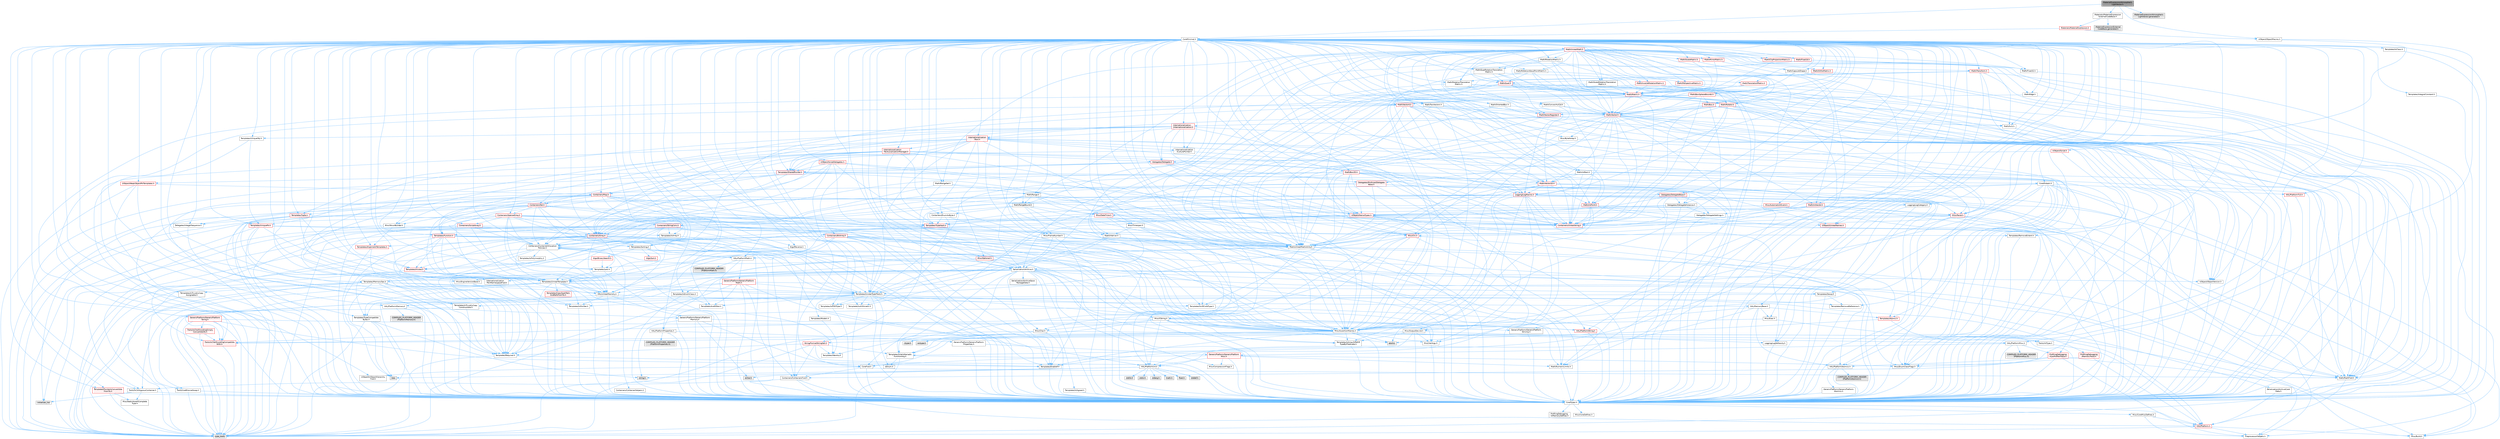 digraph "MaterialExpressionAtmosphericLightVector.h"
{
 // INTERACTIVE_SVG=YES
 // LATEX_PDF_SIZE
  bgcolor="transparent";
  edge [fontname=Helvetica,fontsize=10,labelfontname=Helvetica,labelfontsize=10];
  node [fontname=Helvetica,fontsize=10,shape=box,height=0.2,width=0.4];
  Node1 [id="Node000001",label="MaterialExpressionAtmospheric\lLightVector.h",height=0.2,width=0.4,color="gray40", fillcolor="grey60", style="filled", fontcolor="black",tooltip=" "];
  Node1 -> Node2 [id="edge1_Node000001_Node000002",color="steelblue1",style="solid",tooltip=" "];
  Node2 [id="Node000002",label="CoreMinimal.h",height=0.2,width=0.4,color="grey40", fillcolor="white", style="filled",URL="$d7/d67/CoreMinimal_8h.html",tooltip=" "];
  Node2 -> Node3 [id="edge2_Node000002_Node000003",color="steelblue1",style="solid",tooltip=" "];
  Node3 [id="Node000003",label="CoreTypes.h",height=0.2,width=0.4,color="grey40", fillcolor="white", style="filled",URL="$dc/dec/CoreTypes_8h.html",tooltip=" "];
  Node3 -> Node4 [id="edge3_Node000003_Node000004",color="steelblue1",style="solid",tooltip=" "];
  Node4 [id="Node000004",label="HAL/Platform.h",height=0.2,width=0.4,color="red", fillcolor="#FFF0F0", style="filled",URL="$d9/dd0/Platform_8h.html",tooltip=" "];
  Node4 -> Node5 [id="edge4_Node000004_Node000005",color="steelblue1",style="solid",tooltip=" "];
  Node5 [id="Node000005",label="Misc/Build.h",height=0.2,width=0.4,color="grey40", fillcolor="white", style="filled",URL="$d3/dbb/Build_8h.html",tooltip=" "];
  Node4 -> Node7 [id="edge5_Node000004_Node000007",color="steelblue1",style="solid",tooltip=" "];
  Node7 [id="Node000007",label="type_traits",height=0.2,width=0.4,color="grey60", fillcolor="#E0E0E0", style="filled",tooltip=" "];
  Node4 -> Node8 [id="edge6_Node000004_Node000008",color="steelblue1",style="solid",tooltip=" "];
  Node8 [id="Node000008",label="PreprocessorHelpers.h",height=0.2,width=0.4,color="grey40", fillcolor="white", style="filled",URL="$db/ddb/PreprocessorHelpers_8h.html",tooltip=" "];
  Node3 -> Node14 [id="edge7_Node000003_Node000014",color="steelblue1",style="solid",tooltip=" "];
  Node14 [id="Node000014",label="ProfilingDebugging\l/UMemoryDefines.h",height=0.2,width=0.4,color="grey40", fillcolor="white", style="filled",URL="$d2/da2/UMemoryDefines_8h.html",tooltip=" "];
  Node3 -> Node15 [id="edge8_Node000003_Node000015",color="steelblue1",style="solid",tooltip=" "];
  Node15 [id="Node000015",label="Misc/CoreMiscDefines.h",height=0.2,width=0.4,color="grey40", fillcolor="white", style="filled",URL="$da/d38/CoreMiscDefines_8h.html",tooltip=" "];
  Node15 -> Node4 [id="edge9_Node000015_Node000004",color="steelblue1",style="solid",tooltip=" "];
  Node15 -> Node8 [id="edge10_Node000015_Node000008",color="steelblue1",style="solid",tooltip=" "];
  Node3 -> Node16 [id="edge11_Node000003_Node000016",color="steelblue1",style="solid",tooltip=" "];
  Node16 [id="Node000016",label="Misc/CoreDefines.h",height=0.2,width=0.4,color="grey40", fillcolor="white", style="filled",URL="$d3/dd2/CoreDefines_8h.html",tooltip=" "];
  Node2 -> Node17 [id="edge12_Node000002_Node000017",color="steelblue1",style="solid",tooltip=" "];
  Node17 [id="Node000017",label="CoreFwd.h",height=0.2,width=0.4,color="grey40", fillcolor="white", style="filled",URL="$d1/d1e/CoreFwd_8h.html",tooltip=" "];
  Node17 -> Node3 [id="edge13_Node000017_Node000003",color="steelblue1",style="solid",tooltip=" "];
  Node17 -> Node18 [id="edge14_Node000017_Node000018",color="steelblue1",style="solid",tooltip=" "];
  Node18 [id="Node000018",label="Containers/ContainersFwd.h",height=0.2,width=0.4,color="grey40", fillcolor="white", style="filled",URL="$d4/d0a/ContainersFwd_8h.html",tooltip=" "];
  Node18 -> Node4 [id="edge15_Node000018_Node000004",color="steelblue1",style="solid",tooltip=" "];
  Node18 -> Node3 [id="edge16_Node000018_Node000003",color="steelblue1",style="solid",tooltip=" "];
  Node18 -> Node19 [id="edge17_Node000018_Node000019",color="steelblue1",style="solid",tooltip=" "];
  Node19 [id="Node000019",label="Traits/IsContiguousContainer.h",height=0.2,width=0.4,color="grey40", fillcolor="white", style="filled",URL="$d5/d3c/IsContiguousContainer_8h.html",tooltip=" "];
  Node19 -> Node3 [id="edge18_Node000019_Node000003",color="steelblue1",style="solid",tooltip=" "];
  Node19 -> Node20 [id="edge19_Node000019_Node000020",color="steelblue1",style="solid",tooltip=" "];
  Node20 [id="Node000020",label="Misc/StaticAssertComplete\lType.h",height=0.2,width=0.4,color="grey40", fillcolor="white", style="filled",URL="$d5/d4e/StaticAssertCompleteType_8h.html",tooltip=" "];
  Node19 -> Node21 [id="edge20_Node000019_Node000021",color="steelblue1",style="solid",tooltip=" "];
  Node21 [id="Node000021",label="initializer_list",height=0.2,width=0.4,color="grey60", fillcolor="#E0E0E0", style="filled",tooltip=" "];
  Node17 -> Node22 [id="edge21_Node000017_Node000022",color="steelblue1",style="solid",tooltip=" "];
  Node22 [id="Node000022",label="Math/MathFwd.h",height=0.2,width=0.4,color="grey40", fillcolor="white", style="filled",URL="$d2/d10/MathFwd_8h.html",tooltip=" "];
  Node22 -> Node4 [id="edge22_Node000022_Node000004",color="steelblue1",style="solid",tooltip=" "];
  Node17 -> Node23 [id="edge23_Node000017_Node000023",color="steelblue1",style="solid",tooltip=" "];
  Node23 [id="Node000023",label="UObject/UObjectHierarchy\lFwd.h",height=0.2,width=0.4,color="grey40", fillcolor="white", style="filled",URL="$d3/d13/UObjectHierarchyFwd_8h.html",tooltip=" "];
  Node2 -> Node23 [id="edge24_Node000002_Node000023",color="steelblue1",style="solid",tooltip=" "];
  Node2 -> Node18 [id="edge25_Node000002_Node000018",color="steelblue1",style="solid",tooltip=" "];
  Node2 -> Node24 [id="edge26_Node000002_Node000024",color="steelblue1",style="solid",tooltip=" "];
  Node24 [id="Node000024",label="Misc/VarArgs.h",height=0.2,width=0.4,color="grey40", fillcolor="white", style="filled",URL="$d5/d6f/VarArgs_8h.html",tooltip=" "];
  Node24 -> Node3 [id="edge27_Node000024_Node000003",color="steelblue1",style="solid",tooltip=" "];
  Node2 -> Node25 [id="edge28_Node000002_Node000025",color="steelblue1",style="solid",tooltip=" "];
  Node25 [id="Node000025",label="Logging/LogVerbosity.h",height=0.2,width=0.4,color="grey40", fillcolor="white", style="filled",URL="$d2/d8f/LogVerbosity_8h.html",tooltip=" "];
  Node25 -> Node3 [id="edge29_Node000025_Node000003",color="steelblue1",style="solid",tooltip=" "];
  Node2 -> Node26 [id="edge30_Node000002_Node000026",color="steelblue1",style="solid",tooltip=" "];
  Node26 [id="Node000026",label="Misc/OutputDevice.h",height=0.2,width=0.4,color="grey40", fillcolor="white", style="filled",URL="$d7/d32/OutputDevice_8h.html",tooltip=" "];
  Node26 -> Node17 [id="edge31_Node000026_Node000017",color="steelblue1",style="solid",tooltip=" "];
  Node26 -> Node3 [id="edge32_Node000026_Node000003",color="steelblue1",style="solid",tooltip=" "];
  Node26 -> Node25 [id="edge33_Node000026_Node000025",color="steelblue1",style="solid",tooltip=" "];
  Node26 -> Node24 [id="edge34_Node000026_Node000024",color="steelblue1",style="solid",tooltip=" "];
  Node26 -> Node27 [id="edge35_Node000026_Node000027",color="steelblue1",style="solid",tooltip=" "];
  Node27 [id="Node000027",label="Templates/IsArrayOrRefOf\lTypeByPredicate.h",height=0.2,width=0.4,color="grey40", fillcolor="white", style="filled",URL="$d6/da1/IsArrayOrRefOfTypeByPredicate_8h.html",tooltip=" "];
  Node27 -> Node3 [id="edge36_Node000027_Node000003",color="steelblue1",style="solid",tooltip=" "];
  Node26 -> Node28 [id="edge37_Node000026_Node000028",color="steelblue1",style="solid",tooltip=" "];
  Node28 [id="Node000028",label="Templates/IsValidVariadic\lFunctionArg.h",height=0.2,width=0.4,color="grey40", fillcolor="white", style="filled",URL="$d0/dc8/IsValidVariadicFunctionArg_8h.html",tooltip=" "];
  Node28 -> Node3 [id="edge38_Node000028_Node000003",color="steelblue1",style="solid",tooltip=" "];
  Node28 -> Node29 [id="edge39_Node000028_Node000029",color="steelblue1",style="solid",tooltip=" "];
  Node29 [id="Node000029",label="IsEnum.h",height=0.2,width=0.4,color="grey40", fillcolor="white", style="filled",URL="$d4/de5/IsEnum_8h.html",tooltip=" "];
  Node28 -> Node7 [id="edge40_Node000028_Node000007",color="steelblue1",style="solid",tooltip=" "];
  Node26 -> Node30 [id="edge41_Node000026_Node000030",color="steelblue1",style="solid",tooltip=" "];
  Node30 [id="Node000030",label="Traits/IsCharEncodingCompatible\lWith.h",height=0.2,width=0.4,color="red", fillcolor="#FFF0F0", style="filled",URL="$df/dd1/IsCharEncodingCompatibleWith_8h.html",tooltip=" "];
  Node30 -> Node7 [id="edge42_Node000030_Node000007",color="steelblue1",style="solid",tooltip=" "];
  Node2 -> Node32 [id="edge43_Node000002_Node000032",color="steelblue1",style="solid",tooltip=" "];
  Node32 [id="Node000032",label="HAL/PlatformCrt.h",height=0.2,width=0.4,color="grey40", fillcolor="white", style="filled",URL="$d8/d75/PlatformCrt_8h.html",tooltip=" "];
  Node32 -> Node33 [id="edge44_Node000032_Node000033",color="steelblue1",style="solid",tooltip=" "];
  Node33 [id="Node000033",label="new",height=0.2,width=0.4,color="grey60", fillcolor="#E0E0E0", style="filled",tooltip=" "];
  Node32 -> Node34 [id="edge45_Node000032_Node000034",color="steelblue1",style="solid",tooltip=" "];
  Node34 [id="Node000034",label="wchar.h",height=0.2,width=0.4,color="grey60", fillcolor="#E0E0E0", style="filled",tooltip=" "];
  Node32 -> Node35 [id="edge46_Node000032_Node000035",color="steelblue1",style="solid",tooltip=" "];
  Node35 [id="Node000035",label="stddef.h",height=0.2,width=0.4,color="grey60", fillcolor="#E0E0E0", style="filled",tooltip=" "];
  Node32 -> Node36 [id="edge47_Node000032_Node000036",color="steelblue1",style="solid",tooltip=" "];
  Node36 [id="Node000036",label="stdlib.h",height=0.2,width=0.4,color="grey60", fillcolor="#E0E0E0", style="filled",tooltip=" "];
  Node32 -> Node37 [id="edge48_Node000032_Node000037",color="steelblue1",style="solid",tooltip=" "];
  Node37 [id="Node000037",label="stdio.h",height=0.2,width=0.4,color="grey60", fillcolor="#E0E0E0", style="filled",tooltip=" "];
  Node32 -> Node38 [id="edge49_Node000032_Node000038",color="steelblue1",style="solid",tooltip=" "];
  Node38 [id="Node000038",label="stdarg.h",height=0.2,width=0.4,color="grey60", fillcolor="#E0E0E0", style="filled",tooltip=" "];
  Node32 -> Node39 [id="edge50_Node000032_Node000039",color="steelblue1",style="solid",tooltip=" "];
  Node39 [id="Node000039",label="math.h",height=0.2,width=0.4,color="grey60", fillcolor="#E0E0E0", style="filled",tooltip=" "];
  Node32 -> Node40 [id="edge51_Node000032_Node000040",color="steelblue1",style="solid",tooltip=" "];
  Node40 [id="Node000040",label="float.h",height=0.2,width=0.4,color="grey60", fillcolor="#E0E0E0", style="filled",tooltip=" "];
  Node32 -> Node41 [id="edge52_Node000032_Node000041",color="steelblue1",style="solid",tooltip=" "];
  Node41 [id="Node000041",label="string.h",height=0.2,width=0.4,color="grey60", fillcolor="#E0E0E0", style="filled",tooltip=" "];
  Node2 -> Node42 [id="edge53_Node000002_Node000042",color="steelblue1",style="solid",tooltip=" "];
  Node42 [id="Node000042",label="HAL/PlatformMisc.h",height=0.2,width=0.4,color="grey40", fillcolor="white", style="filled",URL="$d0/df5/PlatformMisc_8h.html",tooltip=" "];
  Node42 -> Node3 [id="edge54_Node000042_Node000003",color="steelblue1",style="solid",tooltip=" "];
  Node42 -> Node43 [id="edge55_Node000042_Node000043",color="steelblue1",style="solid",tooltip=" "];
  Node43 [id="Node000043",label="GenericPlatform/GenericPlatform\lMisc.h",height=0.2,width=0.4,color="red", fillcolor="#FFF0F0", style="filled",URL="$db/d9a/GenericPlatformMisc_8h.html",tooltip=" "];
  Node43 -> Node17 [id="edge56_Node000043_Node000017",color="steelblue1",style="solid",tooltip=" "];
  Node43 -> Node3 [id="edge57_Node000043_Node000003",color="steelblue1",style="solid",tooltip=" "];
  Node43 -> Node32 [id="edge58_Node000043_Node000032",color="steelblue1",style="solid",tooltip=" "];
  Node43 -> Node47 [id="edge59_Node000043_Node000047",color="steelblue1",style="solid",tooltip=" "];
  Node47 [id="Node000047",label="Math/NumericLimits.h",height=0.2,width=0.4,color="grey40", fillcolor="white", style="filled",URL="$df/d1b/NumericLimits_8h.html",tooltip=" "];
  Node47 -> Node3 [id="edge60_Node000047_Node000003",color="steelblue1",style="solid",tooltip=" "];
  Node43 -> Node48 [id="edge61_Node000043_Node000048",color="steelblue1",style="solid",tooltip=" "];
  Node48 [id="Node000048",label="Misc/CompressionFlags.h",height=0.2,width=0.4,color="grey40", fillcolor="white", style="filled",URL="$d9/d76/CompressionFlags_8h.html",tooltip=" "];
  Node43 -> Node49 [id="edge62_Node000043_Node000049",color="steelblue1",style="solid",tooltip=" "];
  Node49 [id="Node000049",label="Misc/EnumClassFlags.h",height=0.2,width=0.4,color="grey40", fillcolor="white", style="filled",URL="$d8/de7/EnumClassFlags_8h.html",tooltip=" "];
  Node42 -> Node52 [id="edge63_Node000042_Node000052",color="steelblue1",style="solid",tooltip=" "];
  Node52 [id="Node000052",label="COMPILED_PLATFORM_HEADER\l(PlatformMisc.h)",height=0.2,width=0.4,color="grey60", fillcolor="#E0E0E0", style="filled",tooltip=" "];
  Node42 -> Node53 [id="edge64_Node000042_Node000053",color="steelblue1",style="solid",tooltip=" "];
  Node53 [id="Node000053",label="ProfilingDebugging\l/CpuProfilerTrace.h",height=0.2,width=0.4,color="red", fillcolor="#FFF0F0", style="filled",URL="$da/dcb/CpuProfilerTrace_8h.html",tooltip=" "];
  Node53 -> Node3 [id="edge65_Node000053_Node000003",color="steelblue1",style="solid",tooltip=" "];
  Node53 -> Node18 [id="edge66_Node000053_Node000018",color="steelblue1",style="solid",tooltip=" "];
  Node53 -> Node54 [id="edge67_Node000053_Node000054",color="steelblue1",style="solid",tooltip=" "];
  Node54 [id="Node000054",label="HAL/PlatformAtomics.h",height=0.2,width=0.4,color="grey40", fillcolor="white", style="filled",URL="$d3/d36/PlatformAtomics_8h.html",tooltip=" "];
  Node54 -> Node3 [id="edge68_Node000054_Node000003",color="steelblue1",style="solid",tooltip=" "];
  Node54 -> Node55 [id="edge69_Node000054_Node000055",color="steelblue1",style="solid",tooltip=" "];
  Node55 [id="Node000055",label="GenericPlatform/GenericPlatform\lAtomics.h",height=0.2,width=0.4,color="grey40", fillcolor="white", style="filled",URL="$da/d72/GenericPlatformAtomics_8h.html",tooltip=" "];
  Node55 -> Node3 [id="edge70_Node000055_Node000003",color="steelblue1",style="solid",tooltip=" "];
  Node54 -> Node56 [id="edge71_Node000054_Node000056",color="steelblue1",style="solid",tooltip=" "];
  Node56 [id="Node000056",label="COMPILED_PLATFORM_HEADER\l(PlatformAtomics.h)",height=0.2,width=0.4,color="grey60", fillcolor="#E0E0E0", style="filled",tooltip=" "];
  Node53 -> Node8 [id="edge72_Node000053_Node000008",color="steelblue1",style="solid",tooltip=" "];
  Node53 -> Node5 [id="edge73_Node000053_Node000005",color="steelblue1",style="solid",tooltip=" "];
  Node2 -> Node61 [id="edge74_Node000002_Node000061",color="steelblue1",style="solid",tooltip=" "];
  Node61 [id="Node000061",label="Misc/AssertionMacros.h",height=0.2,width=0.4,color="grey40", fillcolor="white", style="filled",URL="$d0/dfa/AssertionMacros_8h.html",tooltip=" "];
  Node61 -> Node3 [id="edge75_Node000061_Node000003",color="steelblue1",style="solid",tooltip=" "];
  Node61 -> Node4 [id="edge76_Node000061_Node000004",color="steelblue1",style="solid",tooltip=" "];
  Node61 -> Node42 [id="edge77_Node000061_Node000042",color="steelblue1",style="solid",tooltip=" "];
  Node61 -> Node8 [id="edge78_Node000061_Node000008",color="steelblue1",style="solid",tooltip=" "];
  Node61 -> Node62 [id="edge79_Node000061_Node000062",color="steelblue1",style="solid",tooltip=" "];
  Node62 [id="Node000062",label="Templates/EnableIf.h",height=0.2,width=0.4,color="grey40", fillcolor="white", style="filled",URL="$d7/d60/EnableIf_8h.html",tooltip=" "];
  Node62 -> Node3 [id="edge80_Node000062_Node000003",color="steelblue1",style="solid",tooltip=" "];
  Node61 -> Node27 [id="edge81_Node000061_Node000027",color="steelblue1",style="solid",tooltip=" "];
  Node61 -> Node28 [id="edge82_Node000061_Node000028",color="steelblue1",style="solid",tooltip=" "];
  Node61 -> Node30 [id="edge83_Node000061_Node000030",color="steelblue1",style="solid",tooltip=" "];
  Node61 -> Node24 [id="edge84_Node000061_Node000024",color="steelblue1",style="solid",tooltip=" "];
  Node61 -> Node63 [id="edge85_Node000061_Node000063",color="steelblue1",style="solid",tooltip=" "];
  Node63 [id="Node000063",label="String/FormatStringSan.h",height=0.2,width=0.4,color="red", fillcolor="#FFF0F0", style="filled",URL="$d3/d8b/FormatStringSan_8h.html",tooltip=" "];
  Node63 -> Node7 [id="edge86_Node000063_Node000007",color="steelblue1",style="solid",tooltip=" "];
  Node63 -> Node3 [id="edge87_Node000063_Node000003",color="steelblue1",style="solid",tooltip=" "];
  Node63 -> Node64 [id="edge88_Node000063_Node000064",color="steelblue1",style="solid",tooltip=" "];
  Node64 [id="Node000064",label="Templates/Requires.h",height=0.2,width=0.4,color="grey40", fillcolor="white", style="filled",URL="$dc/d96/Requires_8h.html",tooltip=" "];
  Node64 -> Node62 [id="edge89_Node000064_Node000062",color="steelblue1",style="solid",tooltip=" "];
  Node64 -> Node7 [id="edge90_Node000064_Node000007",color="steelblue1",style="solid",tooltip=" "];
  Node63 -> Node65 [id="edge91_Node000063_Node000065",color="steelblue1",style="solid",tooltip=" "];
  Node65 [id="Node000065",label="Templates/Identity.h",height=0.2,width=0.4,color="grey40", fillcolor="white", style="filled",URL="$d0/dd5/Identity_8h.html",tooltip=" "];
  Node63 -> Node28 [id="edge92_Node000063_Node000028",color="steelblue1",style="solid",tooltip=" "];
  Node63 -> Node18 [id="edge93_Node000063_Node000018",color="steelblue1",style="solid",tooltip=" "];
  Node61 -> Node69 [id="edge94_Node000061_Node000069",color="steelblue1",style="solid",tooltip=" "];
  Node69 [id="Node000069",label="atomic",height=0.2,width=0.4,color="grey60", fillcolor="#E0E0E0", style="filled",tooltip=" "];
  Node2 -> Node70 [id="edge95_Node000002_Node000070",color="steelblue1",style="solid",tooltip=" "];
  Node70 [id="Node000070",label="Templates/IsPointer.h",height=0.2,width=0.4,color="grey40", fillcolor="white", style="filled",URL="$d7/d05/IsPointer_8h.html",tooltip=" "];
  Node70 -> Node3 [id="edge96_Node000070_Node000003",color="steelblue1",style="solid",tooltip=" "];
  Node2 -> Node71 [id="edge97_Node000002_Node000071",color="steelblue1",style="solid",tooltip=" "];
  Node71 [id="Node000071",label="HAL/PlatformMemory.h",height=0.2,width=0.4,color="grey40", fillcolor="white", style="filled",URL="$de/d68/PlatformMemory_8h.html",tooltip=" "];
  Node71 -> Node3 [id="edge98_Node000071_Node000003",color="steelblue1",style="solid",tooltip=" "];
  Node71 -> Node72 [id="edge99_Node000071_Node000072",color="steelblue1",style="solid",tooltip=" "];
  Node72 [id="Node000072",label="GenericPlatform/GenericPlatform\lMemory.h",height=0.2,width=0.4,color="grey40", fillcolor="white", style="filled",URL="$dd/d22/GenericPlatformMemory_8h.html",tooltip=" "];
  Node72 -> Node17 [id="edge100_Node000072_Node000017",color="steelblue1",style="solid",tooltip=" "];
  Node72 -> Node3 [id="edge101_Node000072_Node000003",color="steelblue1",style="solid",tooltip=" "];
  Node72 -> Node73 [id="edge102_Node000072_Node000073",color="steelblue1",style="solid",tooltip=" "];
  Node73 [id="Node000073",label="HAL/PlatformString.h",height=0.2,width=0.4,color="red", fillcolor="#FFF0F0", style="filled",URL="$db/db5/PlatformString_8h.html",tooltip=" "];
  Node73 -> Node3 [id="edge103_Node000073_Node000003",color="steelblue1",style="solid",tooltip=" "];
  Node72 -> Node41 [id="edge104_Node000072_Node000041",color="steelblue1",style="solid",tooltip=" "];
  Node72 -> Node34 [id="edge105_Node000072_Node000034",color="steelblue1",style="solid",tooltip=" "];
  Node71 -> Node75 [id="edge106_Node000071_Node000075",color="steelblue1",style="solid",tooltip=" "];
  Node75 [id="Node000075",label="COMPILED_PLATFORM_HEADER\l(PlatformMemory.h)",height=0.2,width=0.4,color="grey60", fillcolor="#E0E0E0", style="filled",tooltip=" "];
  Node2 -> Node54 [id="edge107_Node000002_Node000054",color="steelblue1",style="solid",tooltip=" "];
  Node2 -> Node76 [id="edge108_Node000002_Node000076",color="steelblue1",style="solid",tooltip=" "];
  Node76 [id="Node000076",label="Misc/Exec.h",height=0.2,width=0.4,color="grey40", fillcolor="white", style="filled",URL="$de/ddb/Exec_8h.html",tooltip=" "];
  Node76 -> Node3 [id="edge109_Node000076_Node000003",color="steelblue1",style="solid",tooltip=" "];
  Node76 -> Node61 [id="edge110_Node000076_Node000061",color="steelblue1",style="solid",tooltip=" "];
  Node2 -> Node77 [id="edge111_Node000002_Node000077",color="steelblue1",style="solid",tooltip=" "];
  Node77 [id="Node000077",label="HAL/MemoryBase.h",height=0.2,width=0.4,color="grey40", fillcolor="white", style="filled",URL="$d6/d9f/MemoryBase_8h.html",tooltip=" "];
  Node77 -> Node3 [id="edge112_Node000077_Node000003",color="steelblue1",style="solid",tooltip=" "];
  Node77 -> Node54 [id="edge113_Node000077_Node000054",color="steelblue1",style="solid",tooltip=" "];
  Node77 -> Node32 [id="edge114_Node000077_Node000032",color="steelblue1",style="solid",tooltip=" "];
  Node77 -> Node76 [id="edge115_Node000077_Node000076",color="steelblue1",style="solid",tooltip=" "];
  Node77 -> Node26 [id="edge116_Node000077_Node000026",color="steelblue1",style="solid",tooltip=" "];
  Node77 -> Node78 [id="edge117_Node000077_Node000078",color="steelblue1",style="solid",tooltip=" "];
  Node78 [id="Node000078",label="Templates/Atomic.h",height=0.2,width=0.4,color="red", fillcolor="#FFF0F0", style="filled",URL="$d3/d91/Atomic_8h.html",tooltip=" "];
  Node78 -> Node86 [id="edge118_Node000078_Node000086",color="steelblue1",style="solid",tooltip=" "];
  Node86 [id="Node000086",label="Traits/IntType.h",height=0.2,width=0.4,color="grey40", fillcolor="white", style="filled",URL="$d7/deb/IntType_8h.html",tooltip=" "];
  Node86 -> Node4 [id="edge119_Node000086_Node000004",color="steelblue1",style="solid",tooltip=" "];
  Node78 -> Node69 [id="edge120_Node000078_Node000069",color="steelblue1",style="solid",tooltip=" "];
  Node2 -> Node87 [id="edge121_Node000002_Node000087",color="steelblue1",style="solid",tooltip=" "];
  Node87 [id="Node000087",label="HAL/UnrealMemory.h",height=0.2,width=0.4,color="grey40", fillcolor="white", style="filled",URL="$d9/d96/UnrealMemory_8h.html",tooltip=" "];
  Node87 -> Node3 [id="edge122_Node000087_Node000003",color="steelblue1",style="solid",tooltip=" "];
  Node87 -> Node72 [id="edge123_Node000087_Node000072",color="steelblue1",style="solid",tooltip=" "];
  Node87 -> Node77 [id="edge124_Node000087_Node000077",color="steelblue1",style="solid",tooltip=" "];
  Node87 -> Node71 [id="edge125_Node000087_Node000071",color="steelblue1",style="solid",tooltip=" "];
  Node87 -> Node88 [id="edge126_Node000087_Node000088",color="steelblue1",style="solid",tooltip=" "];
  Node88 [id="Node000088",label="ProfilingDebugging\l/MemoryTrace.h",height=0.2,width=0.4,color="red", fillcolor="#FFF0F0", style="filled",URL="$da/dd7/MemoryTrace_8h.html",tooltip=" "];
  Node88 -> Node4 [id="edge127_Node000088_Node000004",color="steelblue1",style="solid",tooltip=" "];
  Node88 -> Node49 [id="edge128_Node000088_Node000049",color="steelblue1",style="solid",tooltip=" "];
  Node87 -> Node70 [id="edge129_Node000087_Node000070",color="steelblue1",style="solid",tooltip=" "];
  Node2 -> Node89 [id="edge130_Node000002_Node000089",color="steelblue1",style="solid",tooltip=" "];
  Node89 [id="Node000089",label="Templates/IsArithmetic.h",height=0.2,width=0.4,color="grey40", fillcolor="white", style="filled",URL="$d2/d5d/IsArithmetic_8h.html",tooltip=" "];
  Node89 -> Node3 [id="edge131_Node000089_Node000003",color="steelblue1",style="solid",tooltip=" "];
  Node2 -> Node83 [id="edge132_Node000002_Node000083",color="steelblue1",style="solid",tooltip=" "];
  Node83 [id="Node000083",label="Templates/AndOrNot.h",height=0.2,width=0.4,color="grey40", fillcolor="white", style="filled",URL="$db/d0a/AndOrNot_8h.html",tooltip=" "];
  Node83 -> Node3 [id="edge133_Node000083_Node000003",color="steelblue1",style="solid",tooltip=" "];
  Node2 -> Node90 [id="edge134_Node000002_Node000090",color="steelblue1",style="solid",tooltip=" "];
  Node90 [id="Node000090",label="Templates/IsPODType.h",height=0.2,width=0.4,color="grey40", fillcolor="white", style="filled",URL="$d7/db1/IsPODType_8h.html",tooltip=" "];
  Node90 -> Node3 [id="edge135_Node000090_Node000003",color="steelblue1",style="solid",tooltip=" "];
  Node2 -> Node91 [id="edge136_Node000002_Node000091",color="steelblue1",style="solid",tooltip=" "];
  Node91 [id="Node000091",label="Templates/IsUECoreType.h",height=0.2,width=0.4,color="grey40", fillcolor="white", style="filled",URL="$d1/db8/IsUECoreType_8h.html",tooltip=" "];
  Node91 -> Node3 [id="edge137_Node000091_Node000003",color="steelblue1",style="solid",tooltip=" "];
  Node91 -> Node7 [id="edge138_Node000091_Node000007",color="steelblue1",style="solid",tooltip=" "];
  Node2 -> Node84 [id="edge139_Node000002_Node000084",color="steelblue1",style="solid",tooltip=" "];
  Node84 [id="Node000084",label="Templates/IsTriviallyCopy\lConstructible.h",height=0.2,width=0.4,color="grey40", fillcolor="white", style="filled",URL="$d3/d78/IsTriviallyCopyConstructible_8h.html",tooltip=" "];
  Node84 -> Node3 [id="edge140_Node000084_Node000003",color="steelblue1",style="solid",tooltip=" "];
  Node84 -> Node7 [id="edge141_Node000084_Node000007",color="steelblue1",style="solid",tooltip=" "];
  Node2 -> Node92 [id="edge142_Node000002_Node000092",color="steelblue1",style="solid",tooltip=" "];
  Node92 [id="Node000092",label="Templates/UnrealTypeTraits.h",height=0.2,width=0.4,color="grey40", fillcolor="white", style="filled",URL="$d2/d2d/UnrealTypeTraits_8h.html",tooltip=" "];
  Node92 -> Node3 [id="edge143_Node000092_Node000003",color="steelblue1",style="solid",tooltip=" "];
  Node92 -> Node70 [id="edge144_Node000092_Node000070",color="steelblue1",style="solid",tooltip=" "];
  Node92 -> Node61 [id="edge145_Node000092_Node000061",color="steelblue1",style="solid",tooltip=" "];
  Node92 -> Node83 [id="edge146_Node000092_Node000083",color="steelblue1",style="solid",tooltip=" "];
  Node92 -> Node62 [id="edge147_Node000092_Node000062",color="steelblue1",style="solid",tooltip=" "];
  Node92 -> Node89 [id="edge148_Node000092_Node000089",color="steelblue1",style="solid",tooltip=" "];
  Node92 -> Node29 [id="edge149_Node000092_Node000029",color="steelblue1",style="solid",tooltip=" "];
  Node92 -> Node93 [id="edge150_Node000092_Node000093",color="steelblue1",style="solid",tooltip=" "];
  Node93 [id="Node000093",label="Templates/Models.h",height=0.2,width=0.4,color="grey40", fillcolor="white", style="filled",URL="$d3/d0c/Models_8h.html",tooltip=" "];
  Node93 -> Node65 [id="edge151_Node000093_Node000065",color="steelblue1",style="solid",tooltip=" "];
  Node92 -> Node90 [id="edge152_Node000092_Node000090",color="steelblue1",style="solid",tooltip=" "];
  Node92 -> Node91 [id="edge153_Node000092_Node000091",color="steelblue1",style="solid",tooltip=" "];
  Node92 -> Node84 [id="edge154_Node000092_Node000084",color="steelblue1",style="solid",tooltip=" "];
  Node2 -> Node62 [id="edge155_Node000002_Node000062",color="steelblue1",style="solid",tooltip=" "];
  Node2 -> Node94 [id="edge156_Node000002_Node000094",color="steelblue1",style="solid",tooltip=" "];
  Node94 [id="Node000094",label="Templates/RemoveReference.h",height=0.2,width=0.4,color="grey40", fillcolor="white", style="filled",URL="$da/dbe/RemoveReference_8h.html",tooltip=" "];
  Node94 -> Node3 [id="edge157_Node000094_Node000003",color="steelblue1",style="solid",tooltip=" "];
  Node2 -> Node95 [id="edge158_Node000002_Node000095",color="steelblue1",style="solid",tooltip=" "];
  Node95 [id="Node000095",label="Templates/IntegralConstant.h",height=0.2,width=0.4,color="grey40", fillcolor="white", style="filled",URL="$db/d1b/IntegralConstant_8h.html",tooltip=" "];
  Node95 -> Node3 [id="edge159_Node000095_Node000003",color="steelblue1",style="solid",tooltip=" "];
  Node2 -> Node96 [id="edge160_Node000002_Node000096",color="steelblue1",style="solid",tooltip=" "];
  Node96 [id="Node000096",label="Templates/IsClass.h",height=0.2,width=0.4,color="grey40", fillcolor="white", style="filled",URL="$db/dcb/IsClass_8h.html",tooltip=" "];
  Node96 -> Node3 [id="edge161_Node000096_Node000003",color="steelblue1",style="solid",tooltip=" "];
  Node2 -> Node97 [id="edge162_Node000002_Node000097",color="steelblue1",style="solid",tooltip=" "];
  Node97 [id="Node000097",label="Templates/TypeCompatible\lBytes.h",height=0.2,width=0.4,color="grey40", fillcolor="white", style="filled",URL="$df/d0a/TypeCompatibleBytes_8h.html",tooltip=" "];
  Node97 -> Node3 [id="edge163_Node000097_Node000003",color="steelblue1",style="solid",tooltip=" "];
  Node97 -> Node41 [id="edge164_Node000097_Node000041",color="steelblue1",style="solid",tooltip=" "];
  Node97 -> Node33 [id="edge165_Node000097_Node000033",color="steelblue1",style="solid",tooltip=" "];
  Node97 -> Node7 [id="edge166_Node000097_Node000007",color="steelblue1",style="solid",tooltip=" "];
  Node2 -> Node19 [id="edge167_Node000002_Node000019",color="steelblue1",style="solid",tooltip=" "];
  Node2 -> Node98 [id="edge168_Node000002_Node000098",color="steelblue1",style="solid",tooltip=" "];
  Node98 [id="Node000098",label="Templates/UnrealTemplate.h",height=0.2,width=0.4,color="grey40", fillcolor="white", style="filled",URL="$d4/d24/UnrealTemplate_8h.html",tooltip=" "];
  Node98 -> Node3 [id="edge169_Node000098_Node000003",color="steelblue1",style="solid",tooltip=" "];
  Node98 -> Node70 [id="edge170_Node000098_Node000070",color="steelblue1",style="solid",tooltip=" "];
  Node98 -> Node87 [id="edge171_Node000098_Node000087",color="steelblue1",style="solid",tooltip=" "];
  Node98 -> Node99 [id="edge172_Node000098_Node000099",color="steelblue1",style="solid",tooltip=" "];
  Node99 [id="Node000099",label="Templates/CopyQualifiers\lAndRefsFromTo.h",height=0.2,width=0.4,color="red", fillcolor="#FFF0F0", style="filled",URL="$d3/db3/CopyQualifiersAndRefsFromTo_8h.html",tooltip=" "];
  Node98 -> Node92 [id="edge173_Node000098_Node000092",color="steelblue1",style="solid",tooltip=" "];
  Node98 -> Node94 [id="edge174_Node000098_Node000094",color="steelblue1",style="solid",tooltip=" "];
  Node98 -> Node64 [id="edge175_Node000098_Node000064",color="steelblue1",style="solid",tooltip=" "];
  Node98 -> Node97 [id="edge176_Node000098_Node000097",color="steelblue1",style="solid",tooltip=" "];
  Node98 -> Node65 [id="edge177_Node000098_Node000065",color="steelblue1",style="solid",tooltip=" "];
  Node98 -> Node19 [id="edge178_Node000098_Node000019",color="steelblue1",style="solid",tooltip=" "];
  Node98 -> Node101 [id="edge179_Node000098_Node000101",color="steelblue1",style="solid",tooltip=" "];
  Node101 [id="Node000101",label="Traits/UseBitwiseSwap.h",height=0.2,width=0.4,color="grey40", fillcolor="white", style="filled",URL="$db/df3/UseBitwiseSwap_8h.html",tooltip=" "];
  Node101 -> Node3 [id="edge180_Node000101_Node000003",color="steelblue1",style="solid",tooltip=" "];
  Node101 -> Node7 [id="edge181_Node000101_Node000007",color="steelblue1",style="solid",tooltip=" "];
  Node98 -> Node7 [id="edge182_Node000098_Node000007",color="steelblue1",style="solid",tooltip=" "];
  Node2 -> Node47 [id="edge183_Node000002_Node000047",color="steelblue1",style="solid",tooltip=" "];
  Node2 -> Node102 [id="edge184_Node000002_Node000102",color="steelblue1",style="solid",tooltip=" "];
  Node102 [id="Node000102",label="HAL/PlatformMath.h",height=0.2,width=0.4,color="grey40", fillcolor="white", style="filled",URL="$dc/d53/PlatformMath_8h.html",tooltip=" "];
  Node102 -> Node3 [id="edge185_Node000102_Node000003",color="steelblue1",style="solid",tooltip=" "];
  Node102 -> Node103 [id="edge186_Node000102_Node000103",color="steelblue1",style="solid",tooltip=" "];
  Node103 [id="Node000103",label="GenericPlatform/GenericPlatform\lMath.h",height=0.2,width=0.4,color="red", fillcolor="#FFF0F0", style="filled",URL="$d5/d79/GenericPlatformMath_8h.html",tooltip=" "];
  Node103 -> Node3 [id="edge187_Node000103_Node000003",color="steelblue1",style="solid",tooltip=" "];
  Node103 -> Node18 [id="edge188_Node000103_Node000018",color="steelblue1",style="solid",tooltip=" "];
  Node103 -> Node32 [id="edge189_Node000103_Node000032",color="steelblue1",style="solid",tooltip=" "];
  Node103 -> Node83 [id="edge190_Node000103_Node000083",color="steelblue1",style="solid",tooltip=" "];
  Node103 -> Node104 [id="edge191_Node000103_Node000104",color="steelblue1",style="solid",tooltip=" "];
  Node104 [id="Node000104",label="Templates/Decay.h",height=0.2,width=0.4,color="grey40", fillcolor="white", style="filled",URL="$dd/d0f/Decay_8h.html",tooltip=" "];
  Node104 -> Node3 [id="edge192_Node000104_Node000003",color="steelblue1",style="solid",tooltip=" "];
  Node104 -> Node94 [id="edge193_Node000104_Node000094",color="steelblue1",style="solid",tooltip=" "];
  Node104 -> Node7 [id="edge194_Node000104_Node000007",color="steelblue1",style="solid",tooltip=" "];
  Node103 -> Node92 [id="edge195_Node000103_Node000092",color="steelblue1",style="solid",tooltip=" "];
  Node103 -> Node64 [id="edge196_Node000103_Node000064",color="steelblue1",style="solid",tooltip=" "];
  Node103 -> Node97 [id="edge197_Node000103_Node000097",color="steelblue1",style="solid",tooltip=" "];
  Node103 -> Node7 [id="edge198_Node000103_Node000007",color="steelblue1",style="solid",tooltip=" "];
  Node102 -> Node109 [id="edge199_Node000102_Node000109",color="steelblue1",style="solid",tooltip=" "];
  Node109 [id="Node000109",label="COMPILED_PLATFORM_HEADER\l(PlatformMath.h)",height=0.2,width=0.4,color="grey60", fillcolor="#E0E0E0", style="filled",tooltip=" "];
  Node2 -> Node85 [id="edge200_Node000002_Node000085",color="steelblue1",style="solid",tooltip=" "];
  Node85 [id="Node000085",label="Templates/IsTriviallyCopy\lAssignable.h",height=0.2,width=0.4,color="grey40", fillcolor="white", style="filled",URL="$d2/df2/IsTriviallyCopyAssignable_8h.html",tooltip=" "];
  Node85 -> Node3 [id="edge201_Node000085_Node000003",color="steelblue1",style="solid",tooltip=" "];
  Node85 -> Node7 [id="edge202_Node000085_Node000007",color="steelblue1",style="solid",tooltip=" "];
  Node2 -> Node110 [id="edge203_Node000002_Node000110",color="steelblue1",style="solid",tooltip=" "];
  Node110 [id="Node000110",label="Templates/MemoryOps.h",height=0.2,width=0.4,color="grey40", fillcolor="white", style="filled",URL="$db/dea/MemoryOps_8h.html",tooltip=" "];
  Node110 -> Node3 [id="edge204_Node000110_Node000003",color="steelblue1",style="solid",tooltip=" "];
  Node110 -> Node87 [id="edge205_Node000110_Node000087",color="steelblue1",style="solid",tooltip=" "];
  Node110 -> Node85 [id="edge206_Node000110_Node000085",color="steelblue1",style="solid",tooltip=" "];
  Node110 -> Node84 [id="edge207_Node000110_Node000084",color="steelblue1",style="solid",tooltip=" "];
  Node110 -> Node64 [id="edge208_Node000110_Node000064",color="steelblue1",style="solid",tooltip=" "];
  Node110 -> Node92 [id="edge209_Node000110_Node000092",color="steelblue1",style="solid",tooltip=" "];
  Node110 -> Node101 [id="edge210_Node000110_Node000101",color="steelblue1",style="solid",tooltip=" "];
  Node110 -> Node33 [id="edge211_Node000110_Node000033",color="steelblue1",style="solid",tooltip=" "];
  Node110 -> Node7 [id="edge212_Node000110_Node000007",color="steelblue1",style="solid",tooltip=" "];
  Node2 -> Node111 [id="edge213_Node000002_Node000111",color="steelblue1",style="solid",tooltip=" "];
  Node111 [id="Node000111",label="Containers/ContainerAllocation\lPolicies.h",height=0.2,width=0.4,color="grey40", fillcolor="white", style="filled",URL="$d7/dff/ContainerAllocationPolicies_8h.html",tooltip=" "];
  Node111 -> Node3 [id="edge214_Node000111_Node000003",color="steelblue1",style="solid",tooltip=" "];
  Node111 -> Node112 [id="edge215_Node000111_Node000112",color="steelblue1",style="solid",tooltip=" "];
  Node112 [id="Node000112",label="Containers/ContainerHelpers.h",height=0.2,width=0.4,color="grey40", fillcolor="white", style="filled",URL="$d7/d33/ContainerHelpers_8h.html",tooltip=" "];
  Node112 -> Node3 [id="edge216_Node000112_Node000003",color="steelblue1",style="solid",tooltip=" "];
  Node111 -> Node111 [id="edge217_Node000111_Node000111",color="steelblue1",style="solid",tooltip=" "];
  Node111 -> Node102 [id="edge218_Node000111_Node000102",color="steelblue1",style="solid",tooltip=" "];
  Node111 -> Node87 [id="edge219_Node000111_Node000087",color="steelblue1",style="solid",tooltip=" "];
  Node111 -> Node47 [id="edge220_Node000111_Node000047",color="steelblue1",style="solid",tooltip=" "];
  Node111 -> Node61 [id="edge221_Node000111_Node000061",color="steelblue1",style="solid",tooltip=" "];
  Node111 -> Node113 [id="edge222_Node000111_Node000113",color="steelblue1",style="solid",tooltip=" "];
  Node113 [id="Node000113",label="Templates/IsPolymorphic.h",height=0.2,width=0.4,color="grey40", fillcolor="white", style="filled",URL="$dc/d20/IsPolymorphic_8h.html",tooltip=" "];
  Node111 -> Node110 [id="edge223_Node000111_Node000110",color="steelblue1",style="solid",tooltip=" "];
  Node111 -> Node97 [id="edge224_Node000111_Node000097",color="steelblue1",style="solid",tooltip=" "];
  Node111 -> Node7 [id="edge225_Node000111_Node000007",color="steelblue1",style="solid",tooltip=" "];
  Node2 -> Node114 [id="edge226_Node000002_Node000114",color="steelblue1",style="solid",tooltip=" "];
  Node114 [id="Node000114",label="Templates/IsEnumClass.h",height=0.2,width=0.4,color="grey40", fillcolor="white", style="filled",URL="$d7/d15/IsEnumClass_8h.html",tooltip=" "];
  Node114 -> Node3 [id="edge227_Node000114_Node000003",color="steelblue1",style="solid",tooltip=" "];
  Node114 -> Node83 [id="edge228_Node000114_Node000083",color="steelblue1",style="solid",tooltip=" "];
  Node2 -> Node115 [id="edge229_Node000002_Node000115",color="steelblue1",style="solid",tooltip=" "];
  Node115 [id="Node000115",label="HAL/PlatformProperties.h",height=0.2,width=0.4,color="grey40", fillcolor="white", style="filled",URL="$d9/db0/PlatformProperties_8h.html",tooltip=" "];
  Node115 -> Node3 [id="edge230_Node000115_Node000003",color="steelblue1",style="solid",tooltip=" "];
  Node115 -> Node116 [id="edge231_Node000115_Node000116",color="steelblue1",style="solid",tooltip=" "];
  Node116 [id="Node000116",label="GenericPlatform/GenericPlatform\lProperties.h",height=0.2,width=0.4,color="grey40", fillcolor="white", style="filled",URL="$d2/dcd/GenericPlatformProperties_8h.html",tooltip=" "];
  Node116 -> Node3 [id="edge232_Node000116_Node000003",color="steelblue1",style="solid",tooltip=" "];
  Node116 -> Node43 [id="edge233_Node000116_Node000043",color="steelblue1",style="solid",tooltip=" "];
  Node115 -> Node117 [id="edge234_Node000115_Node000117",color="steelblue1",style="solid",tooltip=" "];
  Node117 [id="Node000117",label="COMPILED_PLATFORM_HEADER\l(PlatformProperties.h)",height=0.2,width=0.4,color="grey60", fillcolor="#E0E0E0", style="filled",tooltip=" "];
  Node2 -> Node118 [id="edge235_Node000002_Node000118",color="steelblue1",style="solid",tooltip=" "];
  Node118 [id="Node000118",label="Misc/EngineVersionBase.h",height=0.2,width=0.4,color="grey40", fillcolor="white", style="filled",URL="$d5/d2b/EngineVersionBase_8h.html",tooltip=" "];
  Node118 -> Node3 [id="edge236_Node000118_Node000003",color="steelblue1",style="solid",tooltip=" "];
  Node2 -> Node119 [id="edge237_Node000002_Node000119",color="steelblue1",style="solid",tooltip=" "];
  Node119 [id="Node000119",label="Internationalization\l/TextNamespaceFwd.h",height=0.2,width=0.4,color="grey40", fillcolor="white", style="filled",URL="$d8/d97/TextNamespaceFwd_8h.html",tooltip=" "];
  Node119 -> Node3 [id="edge238_Node000119_Node000003",color="steelblue1",style="solid",tooltip=" "];
  Node2 -> Node120 [id="edge239_Node000002_Node000120",color="steelblue1",style="solid",tooltip=" "];
  Node120 [id="Node000120",label="Serialization/Archive.h",height=0.2,width=0.4,color="grey40", fillcolor="white", style="filled",URL="$d7/d3b/Archive_8h.html",tooltip=" "];
  Node120 -> Node17 [id="edge240_Node000120_Node000017",color="steelblue1",style="solid",tooltip=" "];
  Node120 -> Node3 [id="edge241_Node000120_Node000003",color="steelblue1",style="solid",tooltip=" "];
  Node120 -> Node115 [id="edge242_Node000120_Node000115",color="steelblue1",style="solid",tooltip=" "];
  Node120 -> Node119 [id="edge243_Node000120_Node000119",color="steelblue1",style="solid",tooltip=" "];
  Node120 -> Node22 [id="edge244_Node000120_Node000022",color="steelblue1",style="solid",tooltip=" "];
  Node120 -> Node61 [id="edge245_Node000120_Node000061",color="steelblue1",style="solid",tooltip=" "];
  Node120 -> Node5 [id="edge246_Node000120_Node000005",color="steelblue1",style="solid",tooltip=" "];
  Node120 -> Node48 [id="edge247_Node000120_Node000048",color="steelblue1",style="solid",tooltip=" "];
  Node120 -> Node118 [id="edge248_Node000120_Node000118",color="steelblue1",style="solid",tooltip=" "];
  Node120 -> Node24 [id="edge249_Node000120_Node000024",color="steelblue1",style="solid",tooltip=" "];
  Node120 -> Node121 [id="edge250_Node000120_Node000121",color="steelblue1",style="solid",tooltip=" "];
  Node121 [id="Node000121",label="Serialization/ArchiveCook\lData.h",height=0.2,width=0.4,color="grey40", fillcolor="white", style="filled",URL="$dc/db6/ArchiveCookData_8h.html",tooltip=" "];
  Node121 -> Node4 [id="edge251_Node000121_Node000004",color="steelblue1",style="solid",tooltip=" "];
  Node120 -> Node122 [id="edge252_Node000120_Node000122",color="steelblue1",style="solid",tooltip=" "];
  Node122 [id="Node000122",label="Serialization/ArchiveSave\lPackageData.h",height=0.2,width=0.4,color="grey40", fillcolor="white", style="filled",URL="$d1/d37/ArchiveSavePackageData_8h.html",tooltip=" "];
  Node120 -> Node62 [id="edge253_Node000120_Node000062",color="steelblue1",style="solid",tooltip=" "];
  Node120 -> Node27 [id="edge254_Node000120_Node000027",color="steelblue1",style="solid",tooltip=" "];
  Node120 -> Node114 [id="edge255_Node000120_Node000114",color="steelblue1",style="solid",tooltip=" "];
  Node120 -> Node107 [id="edge256_Node000120_Node000107",color="steelblue1",style="solid",tooltip=" "];
  Node107 [id="Node000107",label="Templates/IsSigned.h",height=0.2,width=0.4,color="grey40", fillcolor="white", style="filled",URL="$d8/dd8/IsSigned_8h.html",tooltip=" "];
  Node107 -> Node3 [id="edge257_Node000107_Node000003",color="steelblue1",style="solid",tooltip=" "];
  Node120 -> Node28 [id="edge258_Node000120_Node000028",color="steelblue1",style="solid",tooltip=" "];
  Node120 -> Node98 [id="edge259_Node000120_Node000098",color="steelblue1",style="solid",tooltip=" "];
  Node120 -> Node30 [id="edge260_Node000120_Node000030",color="steelblue1",style="solid",tooltip=" "];
  Node120 -> Node123 [id="edge261_Node000120_Node000123",color="steelblue1",style="solid",tooltip=" "];
  Node123 [id="Node000123",label="UObject/ObjectVersion.h",height=0.2,width=0.4,color="grey40", fillcolor="white", style="filled",URL="$da/d63/ObjectVersion_8h.html",tooltip=" "];
  Node123 -> Node3 [id="edge262_Node000123_Node000003",color="steelblue1",style="solid",tooltip=" "];
  Node2 -> Node124 [id="edge263_Node000002_Node000124",color="steelblue1",style="solid",tooltip=" "];
  Node124 [id="Node000124",label="Templates/Less.h",height=0.2,width=0.4,color="grey40", fillcolor="white", style="filled",URL="$de/dc8/Less_8h.html",tooltip=" "];
  Node124 -> Node3 [id="edge264_Node000124_Node000003",color="steelblue1",style="solid",tooltip=" "];
  Node124 -> Node98 [id="edge265_Node000124_Node000098",color="steelblue1",style="solid",tooltip=" "];
  Node2 -> Node125 [id="edge266_Node000002_Node000125",color="steelblue1",style="solid",tooltip=" "];
  Node125 [id="Node000125",label="Templates/Sorting.h",height=0.2,width=0.4,color="grey40", fillcolor="white", style="filled",URL="$d3/d9e/Sorting_8h.html",tooltip=" "];
  Node125 -> Node3 [id="edge267_Node000125_Node000003",color="steelblue1",style="solid",tooltip=" "];
  Node125 -> Node126 [id="edge268_Node000125_Node000126",color="steelblue1",style="solid",tooltip=" "];
  Node126 [id="Node000126",label="Algo/BinarySearch.h",height=0.2,width=0.4,color="red", fillcolor="#FFF0F0", style="filled",URL="$db/db4/BinarySearch_8h.html",tooltip=" "];
  Node126 -> Node128 [id="edge269_Node000126_Node000128",color="steelblue1",style="solid",tooltip=" "];
  Node128 [id="Node000128",label="Templates/Invoke.h",height=0.2,width=0.4,color="red", fillcolor="#FFF0F0", style="filled",URL="$d7/deb/Invoke_8h.html",tooltip=" "];
  Node128 -> Node3 [id="edge270_Node000128_Node000003",color="steelblue1",style="solid",tooltip=" "];
  Node128 -> Node98 [id="edge271_Node000128_Node000098",color="steelblue1",style="solid",tooltip=" "];
  Node128 -> Node7 [id="edge272_Node000128_Node000007",color="steelblue1",style="solid",tooltip=" "];
  Node126 -> Node124 [id="edge273_Node000126_Node000124",color="steelblue1",style="solid",tooltip=" "];
  Node125 -> Node130 [id="edge274_Node000125_Node000130",color="steelblue1",style="solid",tooltip=" "];
  Node130 [id="Node000130",label="Algo/Sort.h",height=0.2,width=0.4,color="red", fillcolor="#FFF0F0", style="filled",URL="$d1/d87/Sort_8h.html",tooltip=" "];
  Node125 -> Node102 [id="edge275_Node000125_Node000102",color="steelblue1",style="solid",tooltip=" "];
  Node125 -> Node124 [id="edge276_Node000125_Node000124",color="steelblue1",style="solid",tooltip=" "];
  Node2 -> Node136 [id="edge277_Node000002_Node000136",color="steelblue1",style="solid",tooltip=" "];
  Node136 [id="Node000136",label="Misc/Char.h",height=0.2,width=0.4,color="grey40", fillcolor="white", style="filled",URL="$d0/d58/Char_8h.html",tooltip=" "];
  Node136 -> Node3 [id="edge278_Node000136_Node000003",color="steelblue1",style="solid",tooltip=" "];
  Node136 -> Node86 [id="edge279_Node000136_Node000086",color="steelblue1",style="solid",tooltip=" "];
  Node136 -> Node137 [id="edge280_Node000136_Node000137",color="steelblue1",style="solid",tooltip=" "];
  Node137 [id="Node000137",label="ctype.h",height=0.2,width=0.4,color="grey60", fillcolor="#E0E0E0", style="filled",tooltip=" "];
  Node136 -> Node138 [id="edge281_Node000136_Node000138",color="steelblue1",style="solid",tooltip=" "];
  Node138 [id="Node000138",label="wctype.h",height=0.2,width=0.4,color="grey60", fillcolor="#E0E0E0", style="filled",tooltip=" "];
  Node136 -> Node7 [id="edge282_Node000136_Node000007",color="steelblue1",style="solid",tooltip=" "];
  Node2 -> Node139 [id="edge283_Node000002_Node000139",color="steelblue1",style="solid",tooltip=" "];
  Node139 [id="Node000139",label="GenericPlatform/GenericPlatform\lStricmp.h",height=0.2,width=0.4,color="grey40", fillcolor="white", style="filled",URL="$d2/d86/GenericPlatformStricmp_8h.html",tooltip=" "];
  Node139 -> Node3 [id="edge284_Node000139_Node000003",color="steelblue1",style="solid",tooltip=" "];
  Node2 -> Node140 [id="edge285_Node000002_Node000140",color="steelblue1",style="solid",tooltip=" "];
  Node140 [id="Node000140",label="GenericPlatform/GenericPlatform\lString.h",height=0.2,width=0.4,color="red", fillcolor="#FFF0F0", style="filled",URL="$dd/d20/GenericPlatformString_8h.html",tooltip=" "];
  Node140 -> Node3 [id="edge286_Node000140_Node000003",color="steelblue1",style="solid",tooltip=" "];
  Node140 -> Node139 [id="edge287_Node000140_Node000139",color="steelblue1",style="solid",tooltip=" "];
  Node140 -> Node62 [id="edge288_Node000140_Node000062",color="steelblue1",style="solid",tooltip=" "];
  Node140 -> Node30 [id="edge289_Node000140_Node000030",color="steelblue1",style="solid",tooltip=" "];
  Node140 -> Node141 [id="edge290_Node000140_Node000141",color="steelblue1",style="solid",tooltip=" "];
  Node141 [id="Node000141",label="Traits/IsCharEncodingSimply\lConvertibleTo.h",height=0.2,width=0.4,color="red", fillcolor="#FFF0F0", style="filled",URL="$d4/dee/IsCharEncodingSimplyConvertibleTo_8h.html",tooltip=" "];
  Node141 -> Node7 [id="edge291_Node000141_Node000007",color="steelblue1",style="solid",tooltip=" "];
  Node141 -> Node30 [id="edge292_Node000141_Node000030",color="steelblue1",style="solid",tooltip=" "];
  Node140 -> Node7 [id="edge293_Node000140_Node000007",color="steelblue1",style="solid",tooltip=" "];
  Node2 -> Node73 [id="edge294_Node000002_Node000073",color="steelblue1",style="solid",tooltip=" "];
  Node2 -> Node143 [id="edge295_Node000002_Node000143",color="steelblue1",style="solid",tooltip=" "];
  Node143 [id="Node000143",label="Misc/CString.h",height=0.2,width=0.4,color="grey40", fillcolor="white", style="filled",URL="$d2/d49/CString_8h.html",tooltip=" "];
  Node143 -> Node3 [id="edge296_Node000143_Node000003",color="steelblue1",style="solid",tooltip=" "];
  Node143 -> Node32 [id="edge297_Node000143_Node000032",color="steelblue1",style="solid",tooltip=" "];
  Node143 -> Node73 [id="edge298_Node000143_Node000073",color="steelblue1",style="solid",tooltip=" "];
  Node143 -> Node61 [id="edge299_Node000143_Node000061",color="steelblue1",style="solid",tooltip=" "];
  Node143 -> Node136 [id="edge300_Node000143_Node000136",color="steelblue1",style="solid",tooltip=" "];
  Node143 -> Node24 [id="edge301_Node000143_Node000024",color="steelblue1",style="solid",tooltip=" "];
  Node143 -> Node27 [id="edge302_Node000143_Node000027",color="steelblue1",style="solid",tooltip=" "];
  Node143 -> Node28 [id="edge303_Node000143_Node000028",color="steelblue1",style="solid",tooltip=" "];
  Node143 -> Node30 [id="edge304_Node000143_Node000030",color="steelblue1",style="solid",tooltip=" "];
  Node2 -> Node144 [id="edge305_Node000002_Node000144",color="steelblue1",style="solid",tooltip=" "];
  Node144 [id="Node000144",label="Misc/Crc.h",height=0.2,width=0.4,color="red", fillcolor="#FFF0F0", style="filled",URL="$d4/dd2/Crc_8h.html",tooltip=" "];
  Node144 -> Node3 [id="edge306_Node000144_Node000003",color="steelblue1",style="solid",tooltip=" "];
  Node144 -> Node73 [id="edge307_Node000144_Node000073",color="steelblue1",style="solid",tooltip=" "];
  Node144 -> Node61 [id="edge308_Node000144_Node000061",color="steelblue1",style="solid",tooltip=" "];
  Node144 -> Node143 [id="edge309_Node000144_Node000143",color="steelblue1",style="solid",tooltip=" "];
  Node144 -> Node136 [id="edge310_Node000144_Node000136",color="steelblue1",style="solid",tooltip=" "];
  Node144 -> Node92 [id="edge311_Node000144_Node000092",color="steelblue1",style="solid",tooltip=" "];
  Node2 -> Node135 [id="edge312_Node000002_Node000135",color="steelblue1",style="solid",tooltip=" "];
  Node135 [id="Node000135",label="Math/UnrealMathUtility.h",height=0.2,width=0.4,color="grey40", fillcolor="white", style="filled",URL="$db/db8/UnrealMathUtility_8h.html",tooltip=" "];
  Node135 -> Node3 [id="edge313_Node000135_Node000003",color="steelblue1",style="solid",tooltip=" "];
  Node135 -> Node61 [id="edge314_Node000135_Node000061",color="steelblue1",style="solid",tooltip=" "];
  Node135 -> Node102 [id="edge315_Node000135_Node000102",color="steelblue1",style="solid",tooltip=" "];
  Node135 -> Node22 [id="edge316_Node000135_Node000022",color="steelblue1",style="solid",tooltip=" "];
  Node135 -> Node65 [id="edge317_Node000135_Node000065",color="steelblue1",style="solid",tooltip=" "];
  Node135 -> Node64 [id="edge318_Node000135_Node000064",color="steelblue1",style="solid",tooltip=" "];
  Node2 -> Node145 [id="edge319_Node000002_Node000145",color="steelblue1",style="solid",tooltip=" "];
  Node145 [id="Node000145",label="Containers/UnrealString.h",height=0.2,width=0.4,color="red", fillcolor="#FFF0F0", style="filled",URL="$d5/dba/UnrealString_8h.html",tooltip=" "];
  Node2 -> Node149 [id="edge320_Node000002_Node000149",color="steelblue1",style="solid",tooltip=" "];
  Node149 [id="Node000149",label="Containers/Array.h",height=0.2,width=0.4,color="red", fillcolor="#FFF0F0", style="filled",URL="$df/dd0/Array_8h.html",tooltip=" "];
  Node149 -> Node3 [id="edge321_Node000149_Node000003",color="steelblue1",style="solid",tooltip=" "];
  Node149 -> Node61 [id="edge322_Node000149_Node000061",color="steelblue1",style="solid",tooltip=" "];
  Node149 -> Node87 [id="edge323_Node000149_Node000087",color="steelblue1",style="solid",tooltip=" "];
  Node149 -> Node92 [id="edge324_Node000149_Node000092",color="steelblue1",style="solid",tooltip=" "];
  Node149 -> Node98 [id="edge325_Node000149_Node000098",color="steelblue1",style="solid",tooltip=" "];
  Node149 -> Node111 [id="edge326_Node000149_Node000111",color="steelblue1",style="solid",tooltip=" "];
  Node149 -> Node120 [id="edge327_Node000149_Node000120",color="steelblue1",style="solid",tooltip=" "];
  Node149 -> Node128 [id="edge328_Node000149_Node000128",color="steelblue1",style="solid",tooltip=" "];
  Node149 -> Node124 [id="edge329_Node000149_Node000124",color="steelblue1",style="solid",tooltip=" "];
  Node149 -> Node64 [id="edge330_Node000149_Node000064",color="steelblue1",style="solid",tooltip=" "];
  Node149 -> Node125 [id="edge331_Node000149_Node000125",color="steelblue1",style="solid",tooltip=" "];
  Node149 -> Node172 [id="edge332_Node000149_Node000172",color="steelblue1",style="solid",tooltip=" "];
  Node172 [id="Node000172",label="Templates/AlignmentTemplates.h",height=0.2,width=0.4,color="red", fillcolor="#FFF0F0", style="filled",URL="$dd/d32/AlignmentTemplates_8h.html",tooltip=" "];
  Node172 -> Node3 [id="edge333_Node000172_Node000003",color="steelblue1",style="solid",tooltip=" "];
  Node172 -> Node70 [id="edge334_Node000172_Node000070",color="steelblue1",style="solid",tooltip=" "];
  Node149 -> Node7 [id="edge335_Node000149_Node000007",color="steelblue1",style="solid",tooltip=" "];
  Node2 -> Node173 [id="edge336_Node000002_Node000173",color="steelblue1",style="solid",tooltip=" "];
  Node173 [id="Node000173",label="Misc/FrameNumber.h",height=0.2,width=0.4,color="grey40", fillcolor="white", style="filled",URL="$dd/dbd/FrameNumber_8h.html",tooltip=" "];
  Node173 -> Node3 [id="edge337_Node000173_Node000003",color="steelblue1",style="solid",tooltip=" "];
  Node173 -> Node47 [id="edge338_Node000173_Node000047",color="steelblue1",style="solid",tooltip=" "];
  Node173 -> Node135 [id="edge339_Node000173_Node000135",color="steelblue1",style="solid",tooltip=" "];
  Node173 -> Node62 [id="edge340_Node000173_Node000062",color="steelblue1",style="solid",tooltip=" "];
  Node173 -> Node92 [id="edge341_Node000173_Node000092",color="steelblue1",style="solid",tooltip=" "];
  Node2 -> Node174 [id="edge342_Node000002_Node000174",color="steelblue1",style="solid",tooltip=" "];
  Node174 [id="Node000174",label="Misc/Timespan.h",height=0.2,width=0.4,color="grey40", fillcolor="white", style="filled",URL="$da/dd9/Timespan_8h.html",tooltip=" "];
  Node174 -> Node3 [id="edge343_Node000174_Node000003",color="steelblue1",style="solid",tooltip=" "];
  Node174 -> Node175 [id="edge344_Node000174_Node000175",color="steelblue1",style="solid",tooltip=" "];
  Node175 [id="Node000175",label="Math/Interval.h",height=0.2,width=0.4,color="grey40", fillcolor="white", style="filled",URL="$d1/d55/Interval_8h.html",tooltip=" "];
  Node175 -> Node3 [id="edge345_Node000175_Node000003",color="steelblue1",style="solid",tooltip=" "];
  Node175 -> Node89 [id="edge346_Node000175_Node000089",color="steelblue1",style="solid",tooltip=" "];
  Node175 -> Node92 [id="edge347_Node000175_Node000092",color="steelblue1",style="solid",tooltip=" "];
  Node175 -> Node47 [id="edge348_Node000175_Node000047",color="steelblue1",style="solid",tooltip=" "];
  Node175 -> Node135 [id="edge349_Node000175_Node000135",color="steelblue1",style="solid",tooltip=" "];
  Node174 -> Node135 [id="edge350_Node000174_Node000135",color="steelblue1",style="solid",tooltip=" "];
  Node174 -> Node61 [id="edge351_Node000174_Node000061",color="steelblue1",style="solid",tooltip=" "];
  Node2 -> Node176 [id="edge352_Node000002_Node000176",color="steelblue1",style="solid",tooltip=" "];
  Node176 [id="Node000176",label="Containers/StringConv.h",height=0.2,width=0.4,color="red", fillcolor="#FFF0F0", style="filled",URL="$d3/ddf/StringConv_8h.html",tooltip=" "];
  Node176 -> Node3 [id="edge353_Node000176_Node000003",color="steelblue1",style="solid",tooltip=" "];
  Node176 -> Node61 [id="edge354_Node000176_Node000061",color="steelblue1",style="solid",tooltip=" "];
  Node176 -> Node111 [id="edge355_Node000176_Node000111",color="steelblue1",style="solid",tooltip=" "];
  Node176 -> Node149 [id="edge356_Node000176_Node000149",color="steelblue1",style="solid",tooltip=" "];
  Node176 -> Node143 [id="edge357_Node000176_Node000143",color="steelblue1",style="solid",tooltip=" "];
  Node176 -> Node177 [id="edge358_Node000176_Node000177",color="steelblue1",style="solid",tooltip=" "];
  Node177 [id="Node000177",label="Templates/IsArray.h",height=0.2,width=0.4,color="grey40", fillcolor="white", style="filled",URL="$d8/d8d/IsArray_8h.html",tooltip=" "];
  Node177 -> Node3 [id="edge359_Node000177_Node000003",color="steelblue1",style="solid",tooltip=" "];
  Node176 -> Node98 [id="edge360_Node000176_Node000098",color="steelblue1",style="solid",tooltip=" "];
  Node176 -> Node92 [id="edge361_Node000176_Node000092",color="steelblue1",style="solid",tooltip=" "];
  Node176 -> Node30 [id="edge362_Node000176_Node000030",color="steelblue1",style="solid",tooltip=" "];
  Node176 -> Node19 [id="edge363_Node000176_Node000019",color="steelblue1",style="solid",tooltip=" "];
  Node176 -> Node7 [id="edge364_Node000176_Node000007",color="steelblue1",style="solid",tooltip=" "];
  Node2 -> Node178 [id="edge365_Node000002_Node000178",color="steelblue1",style="solid",tooltip=" "];
  Node178 [id="Node000178",label="UObject/UnrealNames.h",height=0.2,width=0.4,color="red", fillcolor="#FFF0F0", style="filled",URL="$d8/db1/UnrealNames_8h.html",tooltip=" "];
  Node178 -> Node3 [id="edge366_Node000178_Node000003",color="steelblue1",style="solid",tooltip=" "];
  Node2 -> Node180 [id="edge367_Node000002_Node000180",color="steelblue1",style="solid",tooltip=" "];
  Node180 [id="Node000180",label="UObject/NameTypes.h",height=0.2,width=0.4,color="red", fillcolor="#FFF0F0", style="filled",URL="$d6/d35/NameTypes_8h.html",tooltip=" "];
  Node180 -> Node3 [id="edge368_Node000180_Node000003",color="steelblue1",style="solid",tooltip=" "];
  Node180 -> Node61 [id="edge369_Node000180_Node000061",color="steelblue1",style="solid",tooltip=" "];
  Node180 -> Node87 [id="edge370_Node000180_Node000087",color="steelblue1",style="solid",tooltip=" "];
  Node180 -> Node92 [id="edge371_Node000180_Node000092",color="steelblue1",style="solid",tooltip=" "];
  Node180 -> Node98 [id="edge372_Node000180_Node000098",color="steelblue1",style="solid",tooltip=" "];
  Node180 -> Node145 [id="edge373_Node000180_Node000145",color="steelblue1",style="solid",tooltip=" "];
  Node180 -> Node176 [id="edge374_Node000180_Node000176",color="steelblue1",style="solid",tooltip=" "];
  Node180 -> Node178 [id="edge375_Node000180_Node000178",color="steelblue1",style="solid",tooltip=" "];
  Node180 -> Node78 [id="edge376_Node000180_Node000078",color="steelblue1",style="solid",tooltip=" "];
  Node2 -> Node188 [id="edge377_Node000002_Node000188",color="steelblue1",style="solid",tooltip=" "];
  Node188 [id="Node000188",label="Misc/Parse.h",height=0.2,width=0.4,color="red", fillcolor="#FFF0F0", style="filled",URL="$dc/d71/Parse_8h.html",tooltip=" "];
  Node188 -> Node145 [id="edge378_Node000188_Node000145",color="steelblue1",style="solid",tooltip=" "];
  Node188 -> Node3 [id="edge379_Node000188_Node000003",color="steelblue1",style="solid",tooltip=" "];
  Node188 -> Node32 [id="edge380_Node000188_Node000032",color="steelblue1",style="solid",tooltip=" "];
  Node188 -> Node5 [id="edge381_Node000188_Node000005",color="steelblue1",style="solid",tooltip=" "];
  Node188 -> Node49 [id="edge382_Node000188_Node000049",color="steelblue1",style="solid",tooltip=" "];
  Node188 -> Node189 [id="edge383_Node000188_Node000189",color="steelblue1",style="solid",tooltip=" "];
  Node189 [id="Node000189",label="Templates/Function.h",height=0.2,width=0.4,color="red", fillcolor="#FFF0F0", style="filled",URL="$df/df5/Function_8h.html",tooltip=" "];
  Node189 -> Node3 [id="edge384_Node000189_Node000003",color="steelblue1",style="solid",tooltip=" "];
  Node189 -> Node61 [id="edge385_Node000189_Node000061",color="steelblue1",style="solid",tooltip=" "];
  Node189 -> Node87 [id="edge386_Node000189_Node000087",color="steelblue1",style="solid",tooltip=" "];
  Node189 -> Node92 [id="edge387_Node000189_Node000092",color="steelblue1",style="solid",tooltip=" "];
  Node189 -> Node128 [id="edge388_Node000189_Node000128",color="steelblue1",style="solid",tooltip=" "];
  Node189 -> Node98 [id="edge389_Node000189_Node000098",color="steelblue1",style="solid",tooltip=" "];
  Node189 -> Node64 [id="edge390_Node000189_Node000064",color="steelblue1",style="solid",tooltip=" "];
  Node189 -> Node135 [id="edge391_Node000189_Node000135",color="steelblue1",style="solid",tooltip=" "];
  Node189 -> Node33 [id="edge392_Node000189_Node000033",color="steelblue1",style="solid",tooltip=" "];
  Node189 -> Node7 [id="edge393_Node000189_Node000007",color="steelblue1",style="solid",tooltip=" "];
  Node2 -> Node172 [id="edge394_Node000002_Node000172",color="steelblue1",style="solid",tooltip=" "];
  Node2 -> Node191 [id="edge395_Node000002_Node000191",color="steelblue1",style="solid",tooltip=" "];
  Node191 [id="Node000191",label="Misc/StructBuilder.h",height=0.2,width=0.4,color="grey40", fillcolor="white", style="filled",URL="$d9/db3/StructBuilder_8h.html",tooltip=" "];
  Node191 -> Node3 [id="edge396_Node000191_Node000003",color="steelblue1",style="solid",tooltip=" "];
  Node191 -> Node135 [id="edge397_Node000191_Node000135",color="steelblue1",style="solid",tooltip=" "];
  Node191 -> Node172 [id="edge398_Node000191_Node000172",color="steelblue1",style="solid",tooltip=" "];
  Node2 -> Node104 [id="edge399_Node000002_Node000104",color="steelblue1",style="solid",tooltip=" "];
  Node2 -> Node192 [id="edge400_Node000002_Node000192",color="steelblue1",style="solid",tooltip=" "];
  Node192 [id="Node000192",label="Templates/PointerIsConvertible\lFromTo.h",height=0.2,width=0.4,color="red", fillcolor="#FFF0F0", style="filled",URL="$d6/d65/PointerIsConvertibleFromTo_8h.html",tooltip=" "];
  Node192 -> Node3 [id="edge401_Node000192_Node000003",color="steelblue1",style="solid",tooltip=" "];
  Node192 -> Node20 [id="edge402_Node000192_Node000020",color="steelblue1",style="solid",tooltip=" "];
  Node192 -> Node7 [id="edge403_Node000192_Node000007",color="steelblue1",style="solid",tooltip=" "];
  Node2 -> Node128 [id="edge404_Node000002_Node000128",color="steelblue1",style="solid",tooltip=" "];
  Node2 -> Node189 [id="edge405_Node000002_Node000189",color="steelblue1",style="solid",tooltip=" "];
  Node2 -> Node161 [id="edge406_Node000002_Node000161",color="steelblue1",style="solid",tooltip=" "];
  Node161 [id="Node000161",label="Templates/TypeHash.h",height=0.2,width=0.4,color="red", fillcolor="#FFF0F0", style="filled",URL="$d1/d62/TypeHash_8h.html",tooltip=" "];
  Node161 -> Node3 [id="edge407_Node000161_Node000003",color="steelblue1",style="solid",tooltip=" "];
  Node161 -> Node64 [id="edge408_Node000161_Node000064",color="steelblue1",style="solid",tooltip=" "];
  Node161 -> Node144 [id="edge409_Node000161_Node000144",color="steelblue1",style="solid",tooltip=" "];
  Node161 -> Node7 [id="edge410_Node000161_Node000007",color="steelblue1",style="solid",tooltip=" "];
  Node2 -> Node193 [id="edge411_Node000002_Node000193",color="steelblue1",style="solid",tooltip=" "];
  Node193 [id="Node000193",label="Containers/ScriptArray.h",height=0.2,width=0.4,color="red", fillcolor="#FFF0F0", style="filled",URL="$dc/daf/ScriptArray_8h.html",tooltip=" "];
  Node193 -> Node3 [id="edge412_Node000193_Node000003",color="steelblue1",style="solid",tooltip=" "];
  Node193 -> Node61 [id="edge413_Node000193_Node000061",color="steelblue1",style="solid",tooltip=" "];
  Node193 -> Node87 [id="edge414_Node000193_Node000087",color="steelblue1",style="solid",tooltip=" "];
  Node193 -> Node111 [id="edge415_Node000193_Node000111",color="steelblue1",style="solid",tooltip=" "];
  Node193 -> Node149 [id="edge416_Node000193_Node000149",color="steelblue1",style="solid",tooltip=" "];
  Node193 -> Node21 [id="edge417_Node000193_Node000021",color="steelblue1",style="solid",tooltip=" "];
  Node2 -> Node194 [id="edge418_Node000002_Node000194",color="steelblue1",style="solid",tooltip=" "];
  Node194 [id="Node000194",label="Containers/BitArray.h",height=0.2,width=0.4,color="red", fillcolor="#FFF0F0", style="filled",URL="$d1/de4/BitArray_8h.html",tooltip=" "];
  Node194 -> Node111 [id="edge419_Node000194_Node000111",color="steelblue1",style="solid",tooltip=" "];
  Node194 -> Node3 [id="edge420_Node000194_Node000003",color="steelblue1",style="solid",tooltip=" "];
  Node194 -> Node54 [id="edge421_Node000194_Node000054",color="steelblue1",style="solid",tooltip=" "];
  Node194 -> Node87 [id="edge422_Node000194_Node000087",color="steelblue1",style="solid",tooltip=" "];
  Node194 -> Node135 [id="edge423_Node000194_Node000135",color="steelblue1",style="solid",tooltip=" "];
  Node194 -> Node61 [id="edge424_Node000194_Node000061",color="steelblue1",style="solid",tooltip=" "];
  Node194 -> Node49 [id="edge425_Node000194_Node000049",color="steelblue1",style="solid",tooltip=" "];
  Node194 -> Node120 [id="edge426_Node000194_Node000120",color="steelblue1",style="solid",tooltip=" "];
  Node194 -> Node62 [id="edge427_Node000194_Node000062",color="steelblue1",style="solid",tooltip=" "];
  Node194 -> Node128 [id="edge428_Node000194_Node000128",color="steelblue1",style="solid",tooltip=" "];
  Node194 -> Node98 [id="edge429_Node000194_Node000098",color="steelblue1",style="solid",tooltip=" "];
  Node194 -> Node92 [id="edge430_Node000194_Node000092",color="steelblue1",style="solid",tooltip=" "];
  Node2 -> Node195 [id="edge431_Node000002_Node000195",color="steelblue1",style="solid",tooltip=" "];
  Node195 [id="Node000195",label="Containers/SparseArray.h",height=0.2,width=0.4,color="red", fillcolor="#FFF0F0", style="filled",URL="$d5/dbf/SparseArray_8h.html",tooltip=" "];
  Node195 -> Node3 [id="edge432_Node000195_Node000003",color="steelblue1",style="solid",tooltip=" "];
  Node195 -> Node61 [id="edge433_Node000195_Node000061",color="steelblue1",style="solid",tooltip=" "];
  Node195 -> Node87 [id="edge434_Node000195_Node000087",color="steelblue1",style="solid",tooltip=" "];
  Node195 -> Node92 [id="edge435_Node000195_Node000092",color="steelblue1",style="solid",tooltip=" "];
  Node195 -> Node98 [id="edge436_Node000195_Node000098",color="steelblue1",style="solid",tooltip=" "];
  Node195 -> Node111 [id="edge437_Node000195_Node000111",color="steelblue1",style="solid",tooltip=" "];
  Node195 -> Node124 [id="edge438_Node000195_Node000124",color="steelblue1",style="solid",tooltip=" "];
  Node195 -> Node149 [id="edge439_Node000195_Node000149",color="steelblue1",style="solid",tooltip=" "];
  Node195 -> Node135 [id="edge440_Node000195_Node000135",color="steelblue1",style="solid",tooltip=" "];
  Node195 -> Node193 [id="edge441_Node000195_Node000193",color="steelblue1",style="solid",tooltip=" "];
  Node195 -> Node194 [id="edge442_Node000195_Node000194",color="steelblue1",style="solid",tooltip=" "];
  Node195 -> Node145 [id="edge443_Node000195_Node000145",color="steelblue1",style="solid",tooltip=" "];
  Node2 -> Node211 [id="edge444_Node000002_Node000211",color="steelblue1",style="solid",tooltip=" "];
  Node211 [id="Node000211",label="Containers/Set.h",height=0.2,width=0.4,color="red", fillcolor="#FFF0F0", style="filled",URL="$d4/d45/Set_8h.html",tooltip=" "];
  Node211 -> Node111 [id="edge445_Node000211_Node000111",color="steelblue1",style="solid",tooltip=" "];
  Node211 -> Node195 [id="edge446_Node000211_Node000195",color="steelblue1",style="solid",tooltip=" "];
  Node211 -> Node18 [id="edge447_Node000211_Node000018",color="steelblue1",style="solid",tooltip=" "];
  Node211 -> Node135 [id="edge448_Node000211_Node000135",color="steelblue1",style="solid",tooltip=" "];
  Node211 -> Node61 [id="edge449_Node000211_Node000061",color="steelblue1",style="solid",tooltip=" "];
  Node211 -> Node191 [id="edge450_Node000211_Node000191",color="steelblue1",style="solid",tooltip=" "];
  Node211 -> Node189 [id="edge451_Node000211_Node000189",color="steelblue1",style="solid",tooltip=" "];
  Node211 -> Node125 [id="edge452_Node000211_Node000125",color="steelblue1",style="solid",tooltip=" "];
  Node211 -> Node161 [id="edge453_Node000211_Node000161",color="steelblue1",style="solid",tooltip=" "];
  Node211 -> Node98 [id="edge454_Node000211_Node000098",color="steelblue1",style="solid",tooltip=" "];
  Node211 -> Node21 [id="edge455_Node000211_Node000021",color="steelblue1",style="solid",tooltip=" "];
  Node211 -> Node7 [id="edge456_Node000211_Node000007",color="steelblue1",style="solid",tooltip=" "];
  Node2 -> Node214 [id="edge457_Node000002_Node000214",color="steelblue1",style="solid",tooltip=" "];
  Node214 [id="Node000214",label="Algo/Reverse.h",height=0.2,width=0.4,color="grey40", fillcolor="white", style="filled",URL="$d5/d93/Reverse_8h.html",tooltip=" "];
  Node214 -> Node3 [id="edge458_Node000214_Node000003",color="steelblue1",style="solid",tooltip=" "];
  Node214 -> Node98 [id="edge459_Node000214_Node000098",color="steelblue1",style="solid",tooltip=" "];
  Node2 -> Node215 [id="edge460_Node000002_Node000215",color="steelblue1",style="solid",tooltip=" "];
  Node215 [id="Node000215",label="Containers/Map.h",height=0.2,width=0.4,color="red", fillcolor="#FFF0F0", style="filled",URL="$df/d79/Map_8h.html",tooltip=" "];
  Node215 -> Node3 [id="edge461_Node000215_Node000003",color="steelblue1",style="solid",tooltip=" "];
  Node215 -> Node214 [id="edge462_Node000215_Node000214",color="steelblue1",style="solid",tooltip=" "];
  Node215 -> Node211 [id="edge463_Node000215_Node000211",color="steelblue1",style="solid",tooltip=" "];
  Node215 -> Node145 [id="edge464_Node000215_Node000145",color="steelblue1",style="solid",tooltip=" "];
  Node215 -> Node61 [id="edge465_Node000215_Node000061",color="steelblue1",style="solid",tooltip=" "];
  Node215 -> Node191 [id="edge466_Node000215_Node000191",color="steelblue1",style="solid",tooltip=" "];
  Node215 -> Node189 [id="edge467_Node000215_Node000189",color="steelblue1",style="solid",tooltip=" "];
  Node215 -> Node125 [id="edge468_Node000215_Node000125",color="steelblue1",style="solid",tooltip=" "];
  Node215 -> Node216 [id="edge469_Node000215_Node000216",color="steelblue1",style="solid",tooltip=" "];
  Node216 [id="Node000216",label="Templates/Tuple.h",height=0.2,width=0.4,color="red", fillcolor="#FFF0F0", style="filled",URL="$d2/d4f/Tuple_8h.html",tooltip=" "];
  Node216 -> Node3 [id="edge470_Node000216_Node000003",color="steelblue1",style="solid",tooltip=" "];
  Node216 -> Node98 [id="edge471_Node000216_Node000098",color="steelblue1",style="solid",tooltip=" "];
  Node216 -> Node217 [id="edge472_Node000216_Node000217",color="steelblue1",style="solid",tooltip=" "];
  Node217 [id="Node000217",label="Delegates/IntegerSequence.h",height=0.2,width=0.4,color="grey40", fillcolor="white", style="filled",URL="$d2/dcc/IntegerSequence_8h.html",tooltip=" "];
  Node217 -> Node3 [id="edge473_Node000217_Node000003",color="steelblue1",style="solid",tooltip=" "];
  Node216 -> Node128 [id="edge474_Node000216_Node000128",color="steelblue1",style="solid",tooltip=" "];
  Node216 -> Node64 [id="edge475_Node000216_Node000064",color="steelblue1",style="solid",tooltip=" "];
  Node216 -> Node161 [id="edge476_Node000216_Node000161",color="steelblue1",style="solid",tooltip=" "];
  Node216 -> Node7 [id="edge477_Node000216_Node000007",color="steelblue1",style="solid",tooltip=" "];
  Node215 -> Node98 [id="edge478_Node000215_Node000098",color="steelblue1",style="solid",tooltip=" "];
  Node215 -> Node92 [id="edge479_Node000215_Node000092",color="steelblue1",style="solid",tooltip=" "];
  Node215 -> Node7 [id="edge480_Node000215_Node000007",color="steelblue1",style="solid",tooltip=" "];
  Node2 -> Node219 [id="edge481_Node000002_Node000219",color="steelblue1",style="solid",tooltip=" "];
  Node219 [id="Node000219",label="Math/IntPoint.h",height=0.2,width=0.4,color="red", fillcolor="#FFF0F0", style="filled",URL="$d3/df7/IntPoint_8h.html",tooltip=" "];
  Node219 -> Node3 [id="edge482_Node000219_Node000003",color="steelblue1",style="solid",tooltip=" "];
  Node219 -> Node61 [id="edge483_Node000219_Node000061",color="steelblue1",style="solid",tooltip=" "];
  Node219 -> Node188 [id="edge484_Node000219_Node000188",color="steelblue1",style="solid",tooltip=" "];
  Node219 -> Node22 [id="edge485_Node000219_Node000022",color="steelblue1",style="solid",tooltip=" "];
  Node219 -> Node135 [id="edge486_Node000219_Node000135",color="steelblue1",style="solid",tooltip=" "];
  Node219 -> Node145 [id="edge487_Node000219_Node000145",color="steelblue1",style="solid",tooltip=" "];
  Node219 -> Node161 [id="edge488_Node000219_Node000161",color="steelblue1",style="solid",tooltip=" "];
  Node2 -> Node221 [id="edge489_Node000002_Node000221",color="steelblue1",style="solid",tooltip=" "];
  Node221 [id="Node000221",label="Math/IntVector.h",height=0.2,width=0.4,color="red", fillcolor="#FFF0F0", style="filled",URL="$d7/d44/IntVector_8h.html",tooltip=" "];
  Node221 -> Node3 [id="edge490_Node000221_Node000003",color="steelblue1",style="solid",tooltip=" "];
  Node221 -> Node144 [id="edge491_Node000221_Node000144",color="steelblue1",style="solid",tooltip=" "];
  Node221 -> Node188 [id="edge492_Node000221_Node000188",color="steelblue1",style="solid",tooltip=" "];
  Node221 -> Node22 [id="edge493_Node000221_Node000022",color="steelblue1",style="solid",tooltip=" "];
  Node221 -> Node135 [id="edge494_Node000221_Node000135",color="steelblue1",style="solid",tooltip=" "];
  Node221 -> Node145 [id="edge495_Node000221_Node000145",color="steelblue1",style="solid",tooltip=" "];
  Node2 -> Node222 [id="edge496_Node000002_Node000222",color="steelblue1",style="solid",tooltip=" "];
  Node222 [id="Node000222",label="Logging/LogCategory.h",height=0.2,width=0.4,color="grey40", fillcolor="white", style="filled",URL="$d9/d36/LogCategory_8h.html",tooltip=" "];
  Node222 -> Node3 [id="edge497_Node000222_Node000003",color="steelblue1",style="solid",tooltip=" "];
  Node222 -> Node25 [id="edge498_Node000222_Node000025",color="steelblue1",style="solid",tooltip=" "];
  Node222 -> Node180 [id="edge499_Node000222_Node000180",color="steelblue1",style="solid",tooltip=" "];
  Node2 -> Node223 [id="edge500_Node000002_Node000223",color="steelblue1",style="solid",tooltip=" "];
  Node223 [id="Node000223",label="Logging/LogMacros.h",height=0.2,width=0.4,color="red", fillcolor="#FFF0F0", style="filled",URL="$d0/d16/LogMacros_8h.html",tooltip=" "];
  Node223 -> Node145 [id="edge501_Node000223_Node000145",color="steelblue1",style="solid",tooltip=" "];
  Node223 -> Node3 [id="edge502_Node000223_Node000003",color="steelblue1",style="solid",tooltip=" "];
  Node223 -> Node8 [id="edge503_Node000223_Node000008",color="steelblue1",style="solid",tooltip=" "];
  Node223 -> Node222 [id="edge504_Node000223_Node000222",color="steelblue1",style="solid",tooltip=" "];
  Node223 -> Node25 [id="edge505_Node000223_Node000025",color="steelblue1",style="solid",tooltip=" "];
  Node223 -> Node61 [id="edge506_Node000223_Node000061",color="steelblue1",style="solid",tooltip=" "];
  Node223 -> Node5 [id="edge507_Node000223_Node000005",color="steelblue1",style="solid",tooltip=" "];
  Node223 -> Node24 [id="edge508_Node000223_Node000024",color="steelblue1",style="solid",tooltip=" "];
  Node223 -> Node63 [id="edge509_Node000223_Node000063",color="steelblue1",style="solid",tooltip=" "];
  Node223 -> Node62 [id="edge510_Node000223_Node000062",color="steelblue1",style="solid",tooltip=" "];
  Node223 -> Node27 [id="edge511_Node000223_Node000027",color="steelblue1",style="solid",tooltip=" "];
  Node223 -> Node28 [id="edge512_Node000223_Node000028",color="steelblue1",style="solid",tooltip=" "];
  Node223 -> Node30 [id="edge513_Node000223_Node000030",color="steelblue1",style="solid",tooltip=" "];
  Node223 -> Node7 [id="edge514_Node000223_Node000007",color="steelblue1",style="solid",tooltip=" "];
  Node2 -> Node226 [id="edge515_Node000002_Node000226",color="steelblue1",style="solid",tooltip=" "];
  Node226 [id="Node000226",label="Math/Vector2D.h",height=0.2,width=0.4,color="red", fillcolor="#FFF0F0", style="filled",URL="$d3/db0/Vector2D_8h.html",tooltip=" "];
  Node226 -> Node3 [id="edge516_Node000226_Node000003",color="steelblue1",style="solid",tooltip=" "];
  Node226 -> Node22 [id="edge517_Node000226_Node000022",color="steelblue1",style="solid",tooltip=" "];
  Node226 -> Node61 [id="edge518_Node000226_Node000061",color="steelblue1",style="solid",tooltip=" "];
  Node226 -> Node144 [id="edge519_Node000226_Node000144",color="steelblue1",style="solid",tooltip=" "];
  Node226 -> Node135 [id="edge520_Node000226_Node000135",color="steelblue1",style="solid",tooltip=" "];
  Node226 -> Node145 [id="edge521_Node000226_Node000145",color="steelblue1",style="solid",tooltip=" "];
  Node226 -> Node188 [id="edge522_Node000226_Node000188",color="steelblue1",style="solid",tooltip=" "];
  Node226 -> Node219 [id="edge523_Node000226_Node000219",color="steelblue1",style="solid",tooltip=" "];
  Node226 -> Node223 [id="edge524_Node000226_Node000223",color="steelblue1",style="solid",tooltip=" "];
  Node226 -> Node7 [id="edge525_Node000226_Node000007",color="steelblue1",style="solid",tooltip=" "];
  Node2 -> Node230 [id="edge526_Node000002_Node000230",color="steelblue1",style="solid",tooltip=" "];
  Node230 [id="Node000230",label="Math/IntRect.h",height=0.2,width=0.4,color="grey40", fillcolor="white", style="filled",URL="$d7/d53/IntRect_8h.html",tooltip=" "];
  Node230 -> Node3 [id="edge527_Node000230_Node000003",color="steelblue1",style="solid",tooltip=" "];
  Node230 -> Node22 [id="edge528_Node000230_Node000022",color="steelblue1",style="solid",tooltip=" "];
  Node230 -> Node135 [id="edge529_Node000230_Node000135",color="steelblue1",style="solid",tooltip=" "];
  Node230 -> Node145 [id="edge530_Node000230_Node000145",color="steelblue1",style="solid",tooltip=" "];
  Node230 -> Node219 [id="edge531_Node000230_Node000219",color="steelblue1",style="solid",tooltip=" "];
  Node230 -> Node226 [id="edge532_Node000230_Node000226",color="steelblue1",style="solid",tooltip=" "];
  Node2 -> Node231 [id="edge533_Node000002_Node000231",color="steelblue1",style="solid",tooltip=" "];
  Node231 [id="Node000231",label="Misc/ByteSwap.h",height=0.2,width=0.4,color="grey40", fillcolor="white", style="filled",URL="$dc/dd7/ByteSwap_8h.html",tooltip=" "];
  Node231 -> Node3 [id="edge534_Node000231_Node000003",color="steelblue1",style="solid",tooltip=" "];
  Node231 -> Node32 [id="edge535_Node000231_Node000032",color="steelblue1",style="solid",tooltip=" "];
  Node2 -> Node160 [id="edge536_Node000002_Node000160",color="steelblue1",style="solid",tooltip=" "];
  Node160 [id="Node000160",label="Containers/EnumAsByte.h",height=0.2,width=0.4,color="grey40", fillcolor="white", style="filled",URL="$d6/d9a/EnumAsByte_8h.html",tooltip=" "];
  Node160 -> Node3 [id="edge537_Node000160_Node000003",color="steelblue1",style="solid",tooltip=" "];
  Node160 -> Node90 [id="edge538_Node000160_Node000090",color="steelblue1",style="solid",tooltip=" "];
  Node160 -> Node161 [id="edge539_Node000160_Node000161",color="steelblue1",style="solid",tooltip=" "];
  Node2 -> Node232 [id="edge540_Node000002_Node000232",color="steelblue1",style="solid",tooltip=" "];
  Node232 [id="Node000232",label="HAL/PlatformTLS.h",height=0.2,width=0.4,color="red", fillcolor="#FFF0F0", style="filled",URL="$d0/def/PlatformTLS_8h.html",tooltip=" "];
  Node232 -> Node3 [id="edge541_Node000232_Node000003",color="steelblue1",style="solid",tooltip=" "];
  Node2 -> Node235 [id="edge542_Node000002_Node000235",color="steelblue1",style="solid",tooltip=" "];
  Node235 [id="Node000235",label="CoreGlobals.h",height=0.2,width=0.4,color="grey40", fillcolor="white", style="filled",URL="$d5/d8c/CoreGlobals_8h.html",tooltip=" "];
  Node235 -> Node145 [id="edge543_Node000235_Node000145",color="steelblue1",style="solid",tooltip=" "];
  Node235 -> Node3 [id="edge544_Node000235_Node000003",color="steelblue1",style="solid",tooltip=" "];
  Node235 -> Node232 [id="edge545_Node000235_Node000232",color="steelblue1",style="solid",tooltip=" "];
  Node235 -> Node223 [id="edge546_Node000235_Node000223",color="steelblue1",style="solid",tooltip=" "];
  Node235 -> Node5 [id="edge547_Node000235_Node000005",color="steelblue1",style="solid",tooltip=" "];
  Node235 -> Node49 [id="edge548_Node000235_Node000049",color="steelblue1",style="solid",tooltip=" "];
  Node235 -> Node26 [id="edge549_Node000235_Node000026",color="steelblue1",style="solid",tooltip=" "];
  Node235 -> Node53 [id="edge550_Node000235_Node000053",color="steelblue1",style="solid",tooltip=" "];
  Node235 -> Node78 [id="edge551_Node000235_Node000078",color="steelblue1",style="solid",tooltip=" "];
  Node235 -> Node180 [id="edge552_Node000235_Node000180",color="steelblue1",style="solid",tooltip=" "];
  Node235 -> Node69 [id="edge553_Node000235_Node000069",color="steelblue1",style="solid",tooltip=" "];
  Node2 -> Node236 [id="edge554_Node000002_Node000236",color="steelblue1",style="solid",tooltip=" "];
  Node236 [id="Node000236",label="Templates/SharedPointer.h",height=0.2,width=0.4,color="red", fillcolor="#FFF0F0", style="filled",URL="$d2/d17/SharedPointer_8h.html",tooltip=" "];
  Node236 -> Node3 [id="edge555_Node000236_Node000003",color="steelblue1",style="solid",tooltip=" "];
  Node236 -> Node192 [id="edge556_Node000236_Node000192",color="steelblue1",style="solid",tooltip=" "];
  Node236 -> Node61 [id="edge557_Node000236_Node000061",color="steelblue1",style="solid",tooltip=" "];
  Node236 -> Node87 [id="edge558_Node000236_Node000087",color="steelblue1",style="solid",tooltip=" "];
  Node236 -> Node149 [id="edge559_Node000236_Node000149",color="steelblue1",style="solid",tooltip=" "];
  Node236 -> Node215 [id="edge560_Node000236_Node000215",color="steelblue1",style="solid",tooltip=" "];
  Node236 -> Node235 [id="edge561_Node000236_Node000235",color="steelblue1",style="solid",tooltip=" "];
  Node2 -> Node241 [id="edge562_Node000002_Node000241",color="steelblue1",style="solid",tooltip=" "];
  Node241 [id="Node000241",label="Internationalization\l/CulturePointer.h",height=0.2,width=0.4,color="grey40", fillcolor="white", style="filled",URL="$d6/dbe/CulturePointer_8h.html",tooltip=" "];
  Node241 -> Node3 [id="edge563_Node000241_Node000003",color="steelblue1",style="solid",tooltip=" "];
  Node241 -> Node236 [id="edge564_Node000241_Node000236",color="steelblue1",style="solid",tooltip=" "];
  Node2 -> Node242 [id="edge565_Node000002_Node000242",color="steelblue1",style="solid",tooltip=" "];
  Node242 [id="Node000242",label="UObject/WeakObjectPtrTemplates.h",height=0.2,width=0.4,color="red", fillcolor="#FFF0F0", style="filled",URL="$d8/d3b/WeakObjectPtrTemplates_8h.html",tooltip=" "];
  Node242 -> Node3 [id="edge566_Node000242_Node000003",color="steelblue1",style="solid",tooltip=" "];
  Node242 -> Node64 [id="edge567_Node000242_Node000064",color="steelblue1",style="solid",tooltip=" "];
  Node242 -> Node215 [id="edge568_Node000242_Node000215",color="steelblue1",style="solid",tooltip=" "];
  Node242 -> Node7 [id="edge569_Node000242_Node000007",color="steelblue1",style="solid",tooltip=" "];
  Node2 -> Node245 [id="edge570_Node000002_Node000245",color="steelblue1",style="solid",tooltip=" "];
  Node245 [id="Node000245",label="Delegates/DelegateSettings.h",height=0.2,width=0.4,color="grey40", fillcolor="white", style="filled",URL="$d0/d97/DelegateSettings_8h.html",tooltip=" "];
  Node245 -> Node3 [id="edge571_Node000245_Node000003",color="steelblue1",style="solid",tooltip=" "];
  Node2 -> Node246 [id="edge572_Node000002_Node000246",color="steelblue1",style="solid",tooltip=" "];
  Node246 [id="Node000246",label="Delegates/IDelegateInstance.h",height=0.2,width=0.4,color="grey40", fillcolor="white", style="filled",URL="$d2/d10/IDelegateInstance_8h.html",tooltip=" "];
  Node246 -> Node3 [id="edge573_Node000246_Node000003",color="steelblue1",style="solid",tooltip=" "];
  Node246 -> Node161 [id="edge574_Node000246_Node000161",color="steelblue1",style="solid",tooltip=" "];
  Node246 -> Node180 [id="edge575_Node000246_Node000180",color="steelblue1",style="solid",tooltip=" "];
  Node246 -> Node245 [id="edge576_Node000246_Node000245",color="steelblue1",style="solid",tooltip=" "];
  Node2 -> Node247 [id="edge577_Node000002_Node000247",color="steelblue1",style="solid",tooltip=" "];
  Node247 [id="Node000247",label="Delegates/DelegateBase.h",height=0.2,width=0.4,color="red", fillcolor="#FFF0F0", style="filled",URL="$da/d67/DelegateBase_8h.html",tooltip=" "];
  Node247 -> Node3 [id="edge578_Node000247_Node000003",color="steelblue1",style="solid",tooltip=" "];
  Node247 -> Node111 [id="edge579_Node000247_Node000111",color="steelblue1",style="solid",tooltip=" "];
  Node247 -> Node135 [id="edge580_Node000247_Node000135",color="steelblue1",style="solid",tooltip=" "];
  Node247 -> Node180 [id="edge581_Node000247_Node000180",color="steelblue1",style="solid",tooltip=" "];
  Node247 -> Node245 [id="edge582_Node000247_Node000245",color="steelblue1",style="solid",tooltip=" "];
  Node247 -> Node246 [id="edge583_Node000247_Node000246",color="steelblue1",style="solid",tooltip=" "];
  Node2 -> Node255 [id="edge584_Node000002_Node000255",color="steelblue1",style="solid",tooltip=" "];
  Node255 [id="Node000255",label="Delegates/MulticastDelegate\lBase.h",height=0.2,width=0.4,color="red", fillcolor="#FFF0F0", style="filled",URL="$db/d16/MulticastDelegateBase_8h.html",tooltip=" "];
  Node255 -> Node3 [id="edge585_Node000255_Node000003",color="steelblue1",style="solid",tooltip=" "];
  Node255 -> Node111 [id="edge586_Node000255_Node000111",color="steelblue1",style="solid",tooltip=" "];
  Node255 -> Node149 [id="edge587_Node000255_Node000149",color="steelblue1",style="solid",tooltip=" "];
  Node255 -> Node135 [id="edge588_Node000255_Node000135",color="steelblue1",style="solid",tooltip=" "];
  Node255 -> Node246 [id="edge589_Node000255_Node000246",color="steelblue1",style="solid",tooltip=" "];
  Node255 -> Node247 [id="edge590_Node000255_Node000247",color="steelblue1",style="solid",tooltip=" "];
  Node2 -> Node217 [id="edge591_Node000002_Node000217",color="steelblue1",style="solid",tooltip=" "];
  Node2 -> Node216 [id="edge592_Node000002_Node000216",color="steelblue1",style="solid",tooltip=" "];
  Node2 -> Node256 [id="edge593_Node000002_Node000256",color="steelblue1",style="solid",tooltip=" "];
  Node256 [id="Node000256",label="UObject/ScriptDelegates.h",height=0.2,width=0.4,color="red", fillcolor="#FFF0F0", style="filled",URL="$de/d81/ScriptDelegates_8h.html",tooltip=" "];
  Node256 -> Node149 [id="edge594_Node000256_Node000149",color="steelblue1",style="solid",tooltip=" "];
  Node256 -> Node111 [id="edge595_Node000256_Node000111",color="steelblue1",style="solid",tooltip=" "];
  Node256 -> Node145 [id="edge596_Node000256_Node000145",color="steelblue1",style="solid",tooltip=" "];
  Node256 -> Node61 [id="edge597_Node000256_Node000061",color="steelblue1",style="solid",tooltip=" "];
  Node256 -> Node236 [id="edge598_Node000256_Node000236",color="steelblue1",style="solid",tooltip=" "];
  Node256 -> Node161 [id="edge599_Node000256_Node000161",color="steelblue1",style="solid",tooltip=" "];
  Node256 -> Node92 [id="edge600_Node000256_Node000092",color="steelblue1",style="solid",tooltip=" "];
  Node256 -> Node180 [id="edge601_Node000256_Node000180",color="steelblue1",style="solid",tooltip=" "];
  Node2 -> Node258 [id="edge602_Node000002_Node000258",color="steelblue1",style="solid",tooltip=" "];
  Node258 [id="Node000258",label="Delegates/Delegate.h",height=0.2,width=0.4,color="red", fillcolor="#FFF0F0", style="filled",URL="$d4/d80/Delegate_8h.html",tooltip=" "];
  Node258 -> Node3 [id="edge603_Node000258_Node000003",color="steelblue1",style="solid",tooltip=" "];
  Node258 -> Node61 [id="edge604_Node000258_Node000061",color="steelblue1",style="solid",tooltip=" "];
  Node258 -> Node180 [id="edge605_Node000258_Node000180",color="steelblue1",style="solid",tooltip=" "];
  Node258 -> Node236 [id="edge606_Node000258_Node000236",color="steelblue1",style="solid",tooltip=" "];
  Node258 -> Node242 [id="edge607_Node000258_Node000242",color="steelblue1",style="solid",tooltip=" "];
  Node258 -> Node255 [id="edge608_Node000258_Node000255",color="steelblue1",style="solid",tooltip=" "];
  Node258 -> Node217 [id="edge609_Node000258_Node000217",color="steelblue1",style="solid",tooltip=" "];
  Node2 -> Node263 [id="edge610_Node000002_Node000263",color="steelblue1",style="solid",tooltip=" "];
  Node263 [id="Node000263",label="Internationalization\l/TextLocalizationManager.h",height=0.2,width=0.4,color="red", fillcolor="#FFF0F0", style="filled",URL="$d5/d2e/TextLocalizationManager_8h.html",tooltip=" "];
  Node263 -> Node149 [id="edge611_Node000263_Node000149",color="steelblue1",style="solid",tooltip=" "];
  Node263 -> Node111 [id="edge612_Node000263_Node000111",color="steelblue1",style="solid",tooltip=" "];
  Node263 -> Node215 [id="edge613_Node000263_Node000215",color="steelblue1",style="solid",tooltip=" "];
  Node263 -> Node211 [id="edge614_Node000263_Node000211",color="steelblue1",style="solid",tooltip=" "];
  Node263 -> Node145 [id="edge615_Node000263_Node000145",color="steelblue1",style="solid",tooltip=" "];
  Node263 -> Node3 [id="edge616_Node000263_Node000003",color="steelblue1",style="solid",tooltip=" "];
  Node263 -> Node258 [id="edge617_Node000263_Node000258",color="steelblue1",style="solid",tooltip=" "];
  Node263 -> Node144 [id="edge618_Node000263_Node000144",color="steelblue1",style="solid",tooltip=" "];
  Node263 -> Node49 [id="edge619_Node000263_Node000049",color="steelblue1",style="solid",tooltip=" "];
  Node263 -> Node189 [id="edge620_Node000263_Node000189",color="steelblue1",style="solid",tooltip=" "];
  Node263 -> Node236 [id="edge621_Node000263_Node000236",color="steelblue1",style="solid",tooltip=" "];
  Node263 -> Node69 [id="edge622_Node000263_Node000069",color="steelblue1",style="solid",tooltip=" "];
  Node2 -> Node204 [id="edge623_Node000002_Node000204",color="steelblue1",style="solid",tooltip=" "];
  Node204 [id="Node000204",label="Misc/Optional.h",height=0.2,width=0.4,color="red", fillcolor="#FFF0F0", style="filled",URL="$d2/dae/Optional_8h.html",tooltip=" "];
  Node204 -> Node3 [id="edge624_Node000204_Node000003",color="steelblue1",style="solid",tooltip=" "];
  Node204 -> Node61 [id="edge625_Node000204_Node000061",color="steelblue1",style="solid",tooltip=" "];
  Node204 -> Node110 [id="edge626_Node000204_Node000110",color="steelblue1",style="solid",tooltip=" "];
  Node204 -> Node98 [id="edge627_Node000204_Node000098",color="steelblue1",style="solid",tooltip=" "];
  Node204 -> Node120 [id="edge628_Node000204_Node000120",color="steelblue1",style="solid",tooltip=" "];
  Node2 -> Node177 [id="edge629_Node000002_Node000177",color="steelblue1",style="solid",tooltip=" "];
  Node2 -> Node209 [id="edge630_Node000002_Node000209",color="steelblue1",style="solid",tooltip=" "];
  Node209 [id="Node000209",label="Templates/RemoveExtent.h",height=0.2,width=0.4,color="grey40", fillcolor="white", style="filled",URL="$dc/de9/RemoveExtent_8h.html",tooltip=" "];
  Node209 -> Node3 [id="edge631_Node000209_Node000003",color="steelblue1",style="solid",tooltip=" "];
  Node2 -> Node208 [id="edge632_Node000002_Node000208",color="steelblue1",style="solid",tooltip=" "];
  Node208 [id="Node000208",label="Templates/UniquePtr.h",height=0.2,width=0.4,color="red", fillcolor="#FFF0F0", style="filled",URL="$de/d1a/UniquePtr_8h.html",tooltip=" "];
  Node208 -> Node3 [id="edge633_Node000208_Node000003",color="steelblue1",style="solid",tooltip=" "];
  Node208 -> Node98 [id="edge634_Node000208_Node000098",color="steelblue1",style="solid",tooltip=" "];
  Node208 -> Node177 [id="edge635_Node000208_Node000177",color="steelblue1",style="solid",tooltip=" "];
  Node208 -> Node209 [id="edge636_Node000208_Node000209",color="steelblue1",style="solid",tooltip=" "];
  Node208 -> Node64 [id="edge637_Node000208_Node000064",color="steelblue1",style="solid",tooltip=" "];
  Node208 -> Node7 [id="edge638_Node000208_Node000007",color="steelblue1",style="solid",tooltip=" "];
  Node2 -> Node270 [id="edge639_Node000002_Node000270",color="steelblue1",style="solid",tooltip=" "];
  Node270 [id="Node000270",label="Internationalization\l/Text.h",height=0.2,width=0.4,color="red", fillcolor="#FFF0F0", style="filled",URL="$d6/d35/Text_8h.html",tooltip=" "];
  Node270 -> Node3 [id="edge640_Node000270_Node000003",color="steelblue1",style="solid",tooltip=" "];
  Node270 -> Node54 [id="edge641_Node000270_Node000054",color="steelblue1",style="solid",tooltip=" "];
  Node270 -> Node61 [id="edge642_Node000270_Node000061",color="steelblue1",style="solid",tooltip=" "];
  Node270 -> Node49 [id="edge643_Node000270_Node000049",color="steelblue1",style="solid",tooltip=" "];
  Node270 -> Node92 [id="edge644_Node000270_Node000092",color="steelblue1",style="solid",tooltip=" "];
  Node270 -> Node149 [id="edge645_Node000270_Node000149",color="steelblue1",style="solid",tooltip=" "];
  Node270 -> Node145 [id="edge646_Node000270_Node000145",color="steelblue1",style="solid",tooltip=" "];
  Node270 -> Node160 [id="edge647_Node000270_Node000160",color="steelblue1",style="solid",tooltip=" "];
  Node270 -> Node236 [id="edge648_Node000270_Node000236",color="steelblue1",style="solid",tooltip=" "];
  Node270 -> Node241 [id="edge649_Node000270_Node000241",color="steelblue1",style="solid",tooltip=" "];
  Node270 -> Node263 [id="edge650_Node000270_Node000263",color="steelblue1",style="solid",tooltip=" "];
  Node270 -> Node204 [id="edge651_Node000270_Node000204",color="steelblue1",style="solid",tooltip=" "];
  Node270 -> Node208 [id="edge652_Node000270_Node000208",color="steelblue1",style="solid",tooltip=" "];
  Node270 -> Node64 [id="edge653_Node000270_Node000064",color="steelblue1",style="solid",tooltip=" "];
  Node270 -> Node7 [id="edge654_Node000270_Node000007",color="steelblue1",style="solid",tooltip=" "];
  Node2 -> Node207 [id="edge655_Node000002_Node000207",color="steelblue1",style="solid",tooltip=" "];
  Node207 [id="Node000207",label="Templates/UniqueObj.h",height=0.2,width=0.4,color="grey40", fillcolor="white", style="filled",URL="$da/d95/UniqueObj_8h.html",tooltip=" "];
  Node207 -> Node3 [id="edge656_Node000207_Node000003",color="steelblue1",style="solid",tooltip=" "];
  Node207 -> Node208 [id="edge657_Node000207_Node000208",color="steelblue1",style="solid",tooltip=" "];
  Node2 -> Node276 [id="edge658_Node000002_Node000276",color="steelblue1",style="solid",tooltip=" "];
  Node276 [id="Node000276",label="Internationalization\l/Internationalization.h",height=0.2,width=0.4,color="red", fillcolor="#FFF0F0", style="filled",URL="$da/de4/Internationalization_8h.html",tooltip=" "];
  Node276 -> Node149 [id="edge659_Node000276_Node000149",color="steelblue1",style="solid",tooltip=" "];
  Node276 -> Node145 [id="edge660_Node000276_Node000145",color="steelblue1",style="solid",tooltip=" "];
  Node276 -> Node3 [id="edge661_Node000276_Node000003",color="steelblue1",style="solid",tooltip=" "];
  Node276 -> Node258 [id="edge662_Node000276_Node000258",color="steelblue1",style="solid",tooltip=" "];
  Node276 -> Node241 [id="edge663_Node000276_Node000241",color="steelblue1",style="solid",tooltip=" "];
  Node276 -> Node270 [id="edge664_Node000276_Node000270",color="steelblue1",style="solid",tooltip=" "];
  Node276 -> Node236 [id="edge665_Node000276_Node000236",color="steelblue1",style="solid",tooltip=" "];
  Node276 -> Node216 [id="edge666_Node000276_Node000216",color="steelblue1",style="solid",tooltip=" "];
  Node276 -> Node207 [id="edge667_Node000276_Node000207",color="steelblue1",style="solid",tooltip=" "];
  Node276 -> Node180 [id="edge668_Node000276_Node000180",color="steelblue1",style="solid",tooltip=" "];
  Node2 -> Node277 [id="edge669_Node000002_Node000277",color="steelblue1",style="solid",tooltip=" "];
  Node277 [id="Node000277",label="Math/Vector.h",height=0.2,width=0.4,color="red", fillcolor="#FFF0F0", style="filled",URL="$d6/dbe/Vector_8h.html",tooltip=" "];
  Node277 -> Node3 [id="edge670_Node000277_Node000003",color="steelblue1",style="solid",tooltip=" "];
  Node277 -> Node61 [id="edge671_Node000277_Node000061",color="steelblue1",style="solid",tooltip=" "];
  Node277 -> Node22 [id="edge672_Node000277_Node000022",color="steelblue1",style="solid",tooltip=" "];
  Node277 -> Node47 [id="edge673_Node000277_Node000047",color="steelblue1",style="solid",tooltip=" "];
  Node277 -> Node144 [id="edge674_Node000277_Node000144",color="steelblue1",style="solid",tooltip=" "];
  Node277 -> Node135 [id="edge675_Node000277_Node000135",color="steelblue1",style="solid",tooltip=" "];
  Node277 -> Node145 [id="edge676_Node000277_Node000145",color="steelblue1",style="solid",tooltip=" "];
  Node277 -> Node188 [id="edge677_Node000277_Node000188",color="steelblue1",style="solid",tooltip=" "];
  Node277 -> Node219 [id="edge678_Node000277_Node000219",color="steelblue1",style="solid",tooltip=" "];
  Node277 -> Node223 [id="edge679_Node000277_Node000223",color="steelblue1",style="solid",tooltip=" "];
  Node277 -> Node226 [id="edge680_Node000277_Node000226",color="steelblue1",style="solid",tooltip=" "];
  Node277 -> Node231 [id="edge681_Node000277_Node000231",color="steelblue1",style="solid",tooltip=" "];
  Node277 -> Node270 [id="edge682_Node000277_Node000270",color="steelblue1",style="solid",tooltip=" "];
  Node277 -> Node276 [id="edge683_Node000277_Node000276",color="steelblue1",style="solid",tooltip=" "];
  Node277 -> Node221 [id="edge684_Node000277_Node000221",color="steelblue1",style="solid",tooltip=" "];
  Node277 -> Node280 [id="edge685_Node000277_Node000280",color="steelblue1",style="solid",tooltip=" "];
  Node280 [id="Node000280",label="Math/Axis.h",height=0.2,width=0.4,color="grey40", fillcolor="white", style="filled",URL="$dd/dbb/Axis_8h.html",tooltip=" "];
  Node280 -> Node3 [id="edge686_Node000280_Node000003",color="steelblue1",style="solid",tooltip=" "];
  Node277 -> Node123 [id="edge687_Node000277_Node000123",color="steelblue1",style="solid",tooltip=" "];
  Node277 -> Node7 [id="edge688_Node000277_Node000007",color="steelblue1",style="solid",tooltip=" "];
  Node2 -> Node281 [id="edge689_Node000002_Node000281",color="steelblue1",style="solid",tooltip=" "];
  Node281 [id="Node000281",label="Math/Vector4.h",height=0.2,width=0.4,color="red", fillcolor="#FFF0F0", style="filled",URL="$d7/d36/Vector4_8h.html",tooltip=" "];
  Node281 -> Node3 [id="edge690_Node000281_Node000003",color="steelblue1",style="solid",tooltip=" "];
  Node281 -> Node144 [id="edge691_Node000281_Node000144",color="steelblue1",style="solid",tooltip=" "];
  Node281 -> Node22 [id="edge692_Node000281_Node000022",color="steelblue1",style="solid",tooltip=" "];
  Node281 -> Node135 [id="edge693_Node000281_Node000135",color="steelblue1",style="solid",tooltip=" "];
  Node281 -> Node145 [id="edge694_Node000281_Node000145",color="steelblue1",style="solid",tooltip=" "];
  Node281 -> Node188 [id="edge695_Node000281_Node000188",color="steelblue1",style="solid",tooltip=" "];
  Node281 -> Node223 [id="edge696_Node000281_Node000223",color="steelblue1",style="solid",tooltip=" "];
  Node281 -> Node226 [id="edge697_Node000281_Node000226",color="steelblue1",style="solid",tooltip=" "];
  Node281 -> Node277 [id="edge698_Node000281_Node000277",color="steelblue1",style="solid",tooltip=" "];
  Node281 -> Node64 [id="edge699_Node000281_Node000064",color="steelblue1",style="solid",tooltip=" "];
  Node281 -> Node7 [id="edge700_Node000281_Node000007",color="steelblue1",style="solid",tooltip=" "];
  Node2 -> Node282 [id="edge701_Node000002_Node000282",color="steelblue1",style="solid",tooltip=" "];
  Node282 [id="Node000282",label="Math/VectorRegister.h",height=0.2,width=0.4,color="red", fillcolor="#FFF0F0", style="filled",URL="$da/d8b/VectorRegister_8h.html",tooltip=" "];
  Node282 -> Node3 [id="edge702_Node000282_Node000003",color="steelblue1",style="solid",tooltip=" "];
  Node282 -> Node135 [id="edge703_Node000282_Node000135",color="steelblue1",style="solid",tooltip=" "];
  Node2 -> Node287 [id="edge704_Node000002_Node000287",color="steelblue1",style="solid",tooltip=" "];
  Node287 [id="Node000287",label="Math/TwoVectors.h",height=0.2,width=0.4,color="grey40", fillcolor="white", style="filled",URL="$d4/db4/TwoVectors_8h.html",tooltip=" "];
  Node287 -> Node3 [id="edge705_Node000287_Node000003",color="steelblue1",style="solid",tooltip=" "];
  Node287 -> Node61 [id="edge706_Node000287_Node000061",color="steelblue1",style="solid",tooltip=" "];
  Node287 -> Node135 [id="edge707_Node000287_Node000135",color="steelblue1",style="solid",tooltip=" "];
  Node287 -> Node145 [id="edge708_Node000287_Node000145",color="steelblue1",style="solid",tooltip=" "];
  Node287 -> Node277 [id="edge709_Node000287_Node000277",color="steelblue1",style="solid",tooltip=" "];
  Node2 -> Node288 [id="edge710_Node000002_Node000288",color="steelblue1",style="solid",tooltip=" "];
  Node288 [id="Node000288",label="Math/Edge.h",height=0.2,width=0.4,color="grey40", fillcolor="white", style="filled",URL="$d5/de0/Edge_8h.html",tooltip=" "];
  Node288 -> Node3 [id="edge711_Node000288_Node000003",color="steelblue1",style="solid",tooltip=" "];
  Node288 -> Node277 [id="edge712_Node000288_Node000277",color="steelblue1",style="solid",tooltip=" "];
  Node2 -> Node123 [id="edge713_Node000002_Node000123",color="steelblue1",style="solid",tooltip=" "];
  Node2 -> Node289 [id="edge714_Node000002_Node000289",color="steelblue1",style="solid",tooltip=" "];
  Node289 [id="Node000289",label="Math/CapsuleShape.h",height=0.2,width=0.4,color="grey40", fillcolor="white", style="filled",URL="$d3/d36/CapsuleShape_8h.html",tooltip=" "];
  Node289 -> Node3 [id="edge715_Node000289_Node000003",color="steelblue1",style="solid",tooltip=" "];
  Node289 -> Node277 [id="edge716_Node000289_Node000277",color="steelblue1",style="solid",tooltip=" "];
  Node2 -> Node290 [id="edge717_Node000002_Node000290",color="steelblue1",style="solid",tooltip=" "];
  Node290 [id="Node000290",label="Math/Rotator.h",height=0.2,width=0.4,color="red", fillcolor="#FFF0F0", style="filled",URL="$d8/d3a/Rotator_8h.html",tooltip=" "];
  Node290 -> Node3 [id="edge718_Node000290_Node000003",color="steelblue1",style="solid",tooltip=" "];
  Node290 -> Node22 [id="edge719_Node000290_Node000022",color="steelblue1",style="solid",tooltip=" "];
  Node290 -> Node135 [id="edge720_Node000290_Node000135",color="steelblue1",style="solid",tooltip=" "];
  Node290 -> Node145 [id="edge721_Node000290_Node000145",color="steelblue1",style="solid",tooltip=" "];
  Node290 -> Node188 [id="edge722_Node000290_Node000188",color="steelblue1",style="solid",tooltip=" "];
  Node290 -> Node223 [id="edge723_Node000290_Node000223",color="steelblue1",style="solid",tooltip=" "];
  Node290 -> Node277 [id="edge724_Node000290_Node000277",color="steelblue1",style="solid",tooltip=" "];
  Node290 -> Node282 [id="edge725_Node000290_Node000282",color="steelblue1",style="solid",tooltip=" "];
  Node290 -> Node123 [id="edge726_Node000290_Node000123",color="steelblue1",style="solid",tooltip=" "];
  Node2 -> Node291 [id="edge727_Node000002_Node000291",color="steelblue1",style="solid",tooltip=" "];
  Node291 [id="Node000291",label="Misc/DateTime.h",height=0.2,width=0.4,color="red", fillcolor="#FFF0F0", style="filled",URL="$d1/de9/DateTime_8h.html",tooltip=" "];
  Node291 -> Node145 [id="edge728_Node000291_Node000145",color="steelblue1",style="solid",tooltip=" "];
  Node291 -> Node3 [id="edge729_Node000291_Node000003",color="steelblue1",style="solid",tooltip=" "];
  Node291 -> Node174 [id="edge730_Node000291_Node000174",color="steelblue1",style="solid",tooltip=" "];
  Node291 -> Node120 [id="edge731_Node000291_Node000120",color="steelblue1",style="solid",tooltip=" "];
  Node291 -> Node161 [id="edge732_Node000291_Node000161",color="steelblue1",style="solid",tooltip=" "];
  Node2 -> Node292 [id="edge733_Node000002_Node000292",color="steelblue1",style="solid",tooltip=" "];
  Node292 [id="Node000292",label="Math/RangeBound.h",height=0.2,width=0.4,color="grey40", fillcolor="white", style="filled",URL="$d7/dd8/RangeBound_8h.html",tooltip=" "];
  Node292 -> Node3 [id="edge734_Node000292_Node000003",color="steelblue1",style="solid",tooltip=" "];
  Node292 -> Node61 [id="edge735_Node000292_Node000061",color="steelblue1",style="solid",tooltip=" "];
  Node292 -> Node161 [id="edge736_Node000292_Node000161",color="steelblue1",style="solid",tooltip=" "];
  Node292 -> Node160 [id="edge737_Node000292_Node000160",color="steelblue1",style="solid",tooltip=" "];
  Node292 -> Node173 [id="edge738_Node000292_Node000173",color="steelblue1",style="solid",tooltip=" "];
  Node292 -> Node291 [id="edge739_Node000292_Node000291",color="steelblue1",style="solid",tooltip=" "];
  Node2 -> Node293 [id="edge740_Node000002_Node000293",color="steelblue1",style="solid",tooltip=" "];
  Node293 [id="Node000293",label="Misc/AutomationEvent.h",height=0.2,width=0.4,color="red", fillcolor="#FFF0F0", style="filled",URL="$d1/d26/AutomationEvent_8h.html",tooltip=" "];
  Node293 -> Node3 [id="edge741_Node000293_Node000003",color="steelblue1",style="solid",tooltip=" "];
  Node293 -> Node291 [id="edge742_Node000293_Node000291",color="steelblue1",style="solid",tooltip=" "];
  Node2 -> Node294 [id="edge743_Node000002_Node000294",color="steelblue1",style="solid",tooltip=" "];
  Node294 [id="Node000294",label="Math/Range.h",height=0.2,width=0.4,color="grey40", fillcolor="white", style="filled",URL="$d9/db6/Range_8h.html",tooltip=" "];
  Node294 -> Node3 [id="edge744_Node000294_Node000003",color="steelblue1",style="solid",tooltip=" "];
  Node294 -> Node149 [id="edge745_Node000294_Node000149",color="steelblue1",style="solid",tooltip=" "];
  Node294 -> Node61 [id="edge746_Node000294_Node000061",color="steelblue1",style="solid",tooltip=" "];
  Node294 -> Node291 [id="edge747_Node000294_Node000291",color="steelblue1",style="solid",tooltip=" "];
  Node294 -> Node292 [id="edge748_Node000294_Node000292",color="steelblue1",style="solid",tooltip=" "];
  Node294 -> Node173 [id="edge749_Node000294_Node000173",color="steelblue1",style="solid",tooltip=" "];
  Node294 -> Node120 [id="edge750_Node000294_Node000120",color="steelblue1",style="solid",tooltip=" "];
  Node2 -> Node295 [id="edge751_Node000002_Node000295",color="steelblue1",style="solid",tooltip=" "];
  Node295 [id="Node000295",label="Math/RangeSet.h",height=0.2,width=0.4,color="grey40", fillcolor="white", style="filled",URL="$dc/d21/RangeSet_8h.html",tooltip=" "];
  Node295 -> Node3 [id="edge752_Node000295_Node000003",color="steelblue1",style="solid",tooltip=" "];
  Node295 -> Node149 [id="edge753_Node000295_Node000149",color="steelblue1",style="solid",tooltip=" "];
  Node295 -> Node294 [id="edge754_Node000295_Node000294",color="steelblue1",style="solid",tooltip=" "];
  Node295 -> Node120 [id="edge755_Node000295_Node000120",color="steelblue1",style="solid",tooltip=" "];
  Node2 -> Node175 [id="edge756_Node000002_Node000175",color="steelblue1",style="solid",tooltip=" "];
  Node2 -> Node296 [id="edge757_Node000002_Node000296",color="steelblue1",style="solid",tooltip=" "];
  Node296 [id="Node000296",label="Math/Box.h",height=0.2,width=0.4,color="red", fillcolor="#FFF0F0", style="filled",URL="$de/d0f/Box_8h.html",tooltip=" "];
  Node296 -> Node3 [id="edge758_Node000296_Node000003",color="steelblue1",style="solid",tooltip=" "];
  Node296 -> Node61 [id="edge759_Node000296_Node000061",color="steelblue1",style="solid",tooltip=" "];
  Node296 -> Node22 [id="edge760_Node000296_Node000022",color="steelblue1",style="solid",tooltip=" "];
  Node296 -> Node135 [id="edge761_Node000296_Node000135",color="steelblue1",style="solid",tooltip=" "];
  Node296 -> Node145 [id="edge762_Node000296_Node000145",color="steelblue1",style="solid",tooltip=" "];
  Node296 -> Node277 [id="edge763_Node000296_Node000277",color="steelblue1",style="solid",tooltip=" "];
  Node2 -> Node306 [id="edge764_Node000002_Node000306",color="steelblue1",style="solid",tooltip=" "];
  Node306 [id="Node000306",label="Math/Box2D.h",height=0.2,width=0.4,color="red", fillcolor="#FFF0F0", style="filled",URL="$d3/d1c/Box2D_8h.html",tooltip=" "];
  Node306 -> Node149 [id="edge765_Node000306_Node000149",color="steelblue1",style="solid",tooltip=" "];
  Node306 -> Node145 [id="edge766_Node000306_Node000145",color="steelblue1",style="solid",tooltip=" "];
  Node306 -> Node3 [id="edge767_Node000306_Node000003",color="steelblue1",style="solid",tooltip=" "];
  Node306 -> Node22 [id="edge768_Node000306_Node000022",color="steelblue1",style="solid",tooltip=" "];
  Node306 -> Node135 [id="edge769_Node000306_Node000135",color="steelblue1",style="solid",tooltip=" "];
  Node306 -> Node226 [id="edge770_Node000306_Node000226",color="steelblue1",style="solid",tooltip=" "];
  Node306 -> Node61 [id="edge771_Node000306_Node000061",color="steelblue1",style="solid",tooltip=" "];
  Node306 -> Node120 [id="edge772_Node000306_Node000120",color="steelblue1",style="solid",tooltip=" "];
  Node306 -> Node91 [id="edge773_Node000306_Node000091",color="steelblue1",style="solid",tooltip=" "];
  Node306 -> Node92 [id="edge774_Node000306_Node000092",color="steelblue1",style="solid",tooltip=" "];
  Node306 -> Node180 [id="edge775_Node000306_Node000180",color="steelblue1",style="solid",tooltip=" "];
  Node306 -> Node178 [id="edge776_Node000306_Node000178",color="steelblue1",style="solid",tooltip=" "];
  Node2 -> Node307 [id="edge777_Node000002_Node000307",color="steelblue1",style="solid",tooltip=" "];
  Node307 [id="Node000307",label="Math/BoxSphereBounds.h",height=0.2,width=0.4,color="red", fillcolor="#FFF0F0", style="filled",URL="$d3/d0a/BoxSphereBounds_8h.html",tooltip=" "];
  Node307 -> Node3 [id="edge778_Node000307_Node000003",color="steelblue1",style="solid",tooltip=" "];
  Node307 -> Node22 [id="edge779_Node000307_Node000022",color="steelblue1",style="solid",tooltip=" "];
  Node307 -> Node135 [id="edge780_Node000307_Node000135",color="steelblue1",style="solid",tooltip=" "];
  Node307 -> Node145 [id="edge781_Node000307_Node000145",color="steelblue1",style="solid",tooltip=" "];
  Node307 -> Node223 [id="edge782_Node000307_Node000223",color="steelblue1",style="solid",tooltip=" "];
  Node307 -> Node277 [id="edge783_Node000307_Node000277",color="steelblue1",style="solid",tooltip=" "];
  Node307 -> Node296 [id="edge784_Node000307_Node000296",color="steelblue1",style="solid",tooltip=" "];
  Node2 -> Node308 [id="edge785_Node000002_Node000308",color="steelblue1",style="solid",tooltip=" "];
  Node308 [id="Node000308",label="Math/OrientedBox.h",height=0.2,width=0.4,color="grey40", fillcolor="white", style="filled",URL="$d6/db1/OrientedBox_8h.html",tooltip=" "];
  Node308 -> Node3 [id="edge786_Node000308_Node000003",color="steelblue1",style="solid",tooltip=" "];
  Node308 -> Node277 [id="edge787_Node000308_Node000277",color="steelblue1",style="solid",tooltip=" "];
  Node308 -> Node175 [id="edge788_Node000308_Node000175",color="steelblue1",style="solid",tooltip=" "];
  Node2 -> Node280 [id="edge789_Node000002_Node000280",color="steelblue1",style="solid",tooltip=" "];
  Node2 -> Node298 [id="edge790_Node000002_Node000298",color="steelblue1",style="solid",tooltip=" "];
  Node298 [id="Node000298",label="Math/Matrix.h",height=0.2,width=0.4,color="red", fillcolor="#FFF0F0", style="filled",URL="$d3/db1/Matrix_8h.html",tooltip=" "];
  Node298 -> Node3 [id="edge791_Node000298_Node000003",color="steelblue1",style="solid",tooltip=" "];
  Node298 -> Node87 [id="edge792_Node000298_Node000087",color="steelblue1",style="solid",tooltip=" "];
  Node298 -> Node135 [id="edge793_Node000298_Node000135",color="steelblue1",style="solid",tooltip=" "];
  Node298 -> Node145 [id="edge794_Node000298_Node000145",color="steelblue1",style="solid",tooltip=" "];
  Node298 -> Node22 [id="edge795_Node000298_Node000022",color="steelblue1",style="solid",tooltip=" "];
  Node298 -> Node277 [id="edge796_Node000298_Node000277",color="steelblue1",style="solid",tooltip=" "];
  Node298 -> Node281 [id="edge797_Node000298_Node000281",color="steelblue1",style="solid",tooltip=" "];
  Node298 -> Node290 [id="edge798_Node000298_Node000290",color="steelblue1",style="solid",tooltip=" "];
  Node298 -> Node280 [id="edge799_Node000298_Node000280",color="steelblue1",style="solid",tooltip=" "];
  Node298 -> Node123 [id="edge800_Node000298_Node000123",color="steelblue1",style="solid",tooltip=" "];
  Node298 -> Node7 [id="edge801_Node000298_Node000007",color="steelblue1",style="solid",tooltip=" "];
  Node2 -> Node309 [id="edge802_Node000002_Node000309",color="steelblue1",style="solid",tooltip=" "];
  Node309 [id="Node000309",label="Math/RotationTranslation\lMatrix.h",height=0.2,width=0.4,color="grey40", fillcolor="white", style="filled",URL="$d6/d6f/RotationTranslationMatrix_8h.html",tooltip=" "];
  Node309 -> Node3 [id="edge803_Node000309_Node000003",color="steelblue1",style="solid",tooltip=" "];
  Node309 -> Node135 [id="edge804_Node000309_Node000135",color="steelblue1",style="solid",tooltip=" "];
  Node309 -> Node282 [id="edge805_Node000309_Node000282",color="steelblue1",style="solid",tooltip=" "];
  Node309 -> Node298 [id="edge806_Node000309_Node000298",color="steelblue1",style="solid",tooltip=" "];
  Node2 -> Node310 [id="edge807_Node000002_Node000310",color="steelblue1",style="solid",tooltip=" "];
  Node310 [id="Node000310",label="Math/RotationAboutPointMatrix.h",height=0.2,width=0.4,color="grey40", fillcolor="white", style="filled",URL="$d9/d30/RotationAboutPointMatrix_8h.html",tooltip=" "];
  Node310 -> Node3 [id="edge808_Node000310_Node000003",color="steelblue1",style="solid",tooltip=" "];
  Node310 -> Node277 [id="edge809_Node000310_Node000277",color="steelblue1",style="solid",tooltip=" "];
  Node310 -> Node298 [id="edge810_Node000310_Node000298",color="steelblue1",style="solid",tooltip=" "];
  Node310 -> Node302 [id="edge811_Node000310_Node000302",color="steelblue1",style="solid",tooltip=" "];
  Node302 [id="Node000302",label="Math/Quat.h",height=0.2,width=0.4,color="red", fillcolor="#FFF0F0", style="filled",URL="$d9/de9/Quat_8h.html",tooltip=" "];
  Node302 -> Node3 [id="edge812_Node000302_Node000003",color="steelblue1",style="solid",tooltip=" "];
  Node302 -> Node61 [id="edge813_Node000302_Node000061",color="steelblue1",style="solid",tooltip=" "];
  Node302 -> Node135 [id="edge814_Node000302_Node000135",color="steelblue1",style="solid",tooltip=" "];
  Node302 -> Node145 [id="edge815_Node000302_Node000145",color="steelblue1",style="solid",tooltip=" "];
  Node302 -> Node223 [id="edge816_Node000302_Node000223",color="steelblue1",style="solid",tooltip=" "];
  Node302 -> Node22 [id="edge817_Node000302_Node000022",color="steelblue1",style="solid",tooltip=" "];
  Node302 -> Node277 [id="edge818_Node000302_Node000277",color="steelblue1",style="solid",tooltip=" "];
  Node302 -> Node282 [id="edge819_Node000302_Node000282",color="steelblue1",style="solid",tooltip=" "];
  Node302 -> Node290 [id="edge820_Node000302_Node000290",color="steelblue1",style="solid",tooltip=" "];
  Node302 -> Node298 [id="edge821_Node000302_Node000298",color="steelblue1",style="solid",tooltip=" "];
  Node302 -> Node123 [id="edge822_Node000302_Node000123",color="steelblue1",style="solid",tooltip=" "];
  Node310 -> Node309 [id="edge823_Node000310_Node000309",color="steelblue1",style="solid",tooltip=" "];
  Node2 -> Node311 [id="edge824_Node000002_Node000311",color="steelblue1",style="solid",tooltip=" "];
  Node311 [id="Node000311",label="Math/ScaleRotationTranslation\lMatrix.h",height=0.2,width=0.4,color="grey40", fillcolor="white", style="filled",URL="$db/dbe/ScaleRotationTranslationMatrix_8h.html",tooltip=" "];
  Node311 -> Node3 [id="edge825_Node000311_Node000003",color="steelblue1",style="solid",tooltip=" "];
  Node311 -> Node135 [id="edge826_Node000311_Node000135",color="steelblue1",style="solid",tooltip=" "];
  Node311 -> Node298 [id="edge827_Node000311_Node000298",color="steelblue1",style="solid",tooltip=" "];
  Node2 -> Node312 [id="edge828_Node000002_Node000312",color="steelblue1",style="solid",tooltip=" "];
  Node312 [id="Node000312",label="Math/RotationMatrix.h",height=0.2,width=0.4,color="grey40", fillcolor="white", style="filled",URL="$d9/d6a/RotationMatrix_8h.html",tooltip=" "];
  Node312 -> Node3 [id="edge829_Node000312_Node000003",color="steelblue1",style="solid",tooltip=" "];
  Node312 -> Node277 [id="edge830_Node000312_Node000277",color="steelblue1",style="solid",tooltip=" "];
  Node312 -> Node290 [id="edge831_Node000312_Node000290",color="steelblue1",style="solid",tooltip=" "];
  Node312 -> Node298 [id="edge832_Node000312_Node000298",color="steelblue1",style="solid",tooltip=" "];
  Node312 -> Node309 [id="edge833_Node000312_Node000309",color="steelblue1",style="solid",tooltip=" "];
  Node312 -> Node313 [id="edge834_Node000312_Node000313",color="steelblue1",style="solid",tooltip=" "];
  Node313 [id="Node000313",label="Math/QuatRotationTranslation\lMatrix.h",height=0.2,width=0.4,color="grey40", fillcolor="white", style="filled",URL="$df/d18/QuatRotationTranslationMatrix_8h.html",tooltip=" "];
  Node313 -> Node3 [id="edge835_Node000313_Node000003",color="steelblue1",style="solid",tooltip=" "];
  Node313 -> Node61 [id="edge836_Node000313_Node000061",color="steelblue1",style="solid",tooltip=" "];
  Node313 -> Node277 [id="edge837_Node000313_Node000277",color="steelblue1",style="solid",tooltip=" "];
  Node313 -> Node298 [id="edge838_Node000313_Node000298",color="steelblue1",style="solid",tooltip=" "];
  Node313 -> Node302 [id="edge839_Node000313_Node000302",color="steelblue1",style="solid",tooltip=" "];
  Node2 -> Node302 [id="edge840_Node000002_Node000302",color="steelblue1",style="solid",tooltip=" "];
  Node2 -> Node314 [id="edge841_Node000002_Node000314",color="steelblue1",style="solid",tooltip=" "];
  Node314 [id="Node000314",label="Math/PerspectiveMatrix.h",height=0.2,width=0.4,color="red", fillcolor="#FFF0F0", style="filled",URL="$d8/d26/PerspectiveMatrix_8h.html",tooltip=" "];
  Node314 -> Node3 [id="edge842_Node000314_Node000003",color="steelblue1",style="solid",tooltip=" "];
  Node314 -> Node135 [id="edge843_Node000314_Node000135",color="steelblue1",style="solid",tooltip=" "];
  Node314 -> Node298 [id="edge844_Node000314_Node000298",color="steelblue1",style="solid",tooltip=" "];
  Node2 -> Node315 [id="edge845_Node000002_Node000315",color="steelblue1",style="solid",tooltip=" "];
  Node315 [id="Node000315",label="Math/OrthoMatrix.h",height=0.2,width=0.4,color="red", fillcolor="#FFF0F0", style="filled",URL="$d4/d39/OrthoMatrix_8h.html",tooltip=" "];
  Node315 -> Node3 [id="edge846_Node000315_Node000003",color="steelblue1",style="solid",tooltip=" "];
  Node315 -> Node298 [id="edge847_Node000315_Node000298",color="steelblue1",style="solid",tooltip=" "];
  Node2 -> Node316 [id="edge848_Node000002_Node000316",color="steelblue1",style="solid",tooltip=" "];
  Node316 [id="Node000316",label="Math/TranslationMatrix.h",height=0.2,width=0.4,color="red", fillcolor="#FFF0F0", style="filled",URL="$d1/d34/TranslationMatrix_8h.html",tooltip=" "];
  Node316 -> Node3 [id="edge849_Node000316_Node000003",color="steelblue1",style="solid",tooltip=" "];
  Node316 -> Node277 [id="edge850_Node000316_Node000277",color="steelblue1",style="solid",tooltip=" "];
  Node316 -> Node298 [id="edge851_Node000316_Node000298",color="steelblue1",style="solid",tooltip=" "];
  Node2 -> Node313 [id="edge852_Node000002_Node000313",color="steelblue1",style="solid",tooltip=" "];
  Node2 -> Node317 [id="edge853_Node000002_Node000317",color="steelblue1",style="solid",tooltip=" "];
  Node317 [id="Node000317",label="Math/InverseRotationMatrix.h",height=0.2,width=0.4,color="red", fillcolor="#FFF0F0", style="filled",URL="$d9/db8/InverseRotationMatrix_8h.html",tooltip=" "];
  Node317 -> Node3 [id="edge854_Node000317_Node000003",color="steelblue1",style="solid",tooltip=" "];
  Node317 -> Node135 [id="edge855_Node000317_Node000135",color="steelblue1",style="solid",tooltip=" "];
  Node317 -> Node298 [id="edge856_Node000317_Node000298",color="steelblue1",style="solid",tooltip=" "];
  Node2 -> Node318 [id="edge857_Node000002_Node000318",color="steelblue1",style="solid",tooltip=" "];
  Node318 [id="Node000318",label="Math/ScaleMatrix.h",height=0.2,width=0.4,color="red", fillcolor="#FFF0F0", style="filled",URL="$d5/d4e/ScaleMatrix_8h.html",tooltip=" "];
  Node318 -> Node3 [id="edge858_Node000318_Node000003",color="steelblue1",style="solid",tooltip=" "];
  Node318 -> Node298 [id="edge859_Node000318_Node000298",color="steelblue1",style="solid",tooltip=" "];
  Node2 -> Node319 [id="edge860_Node000002_Node000319",color="steelblue1",style="solid",tooltip=" "];
  Node319 [id="Node000319",label="Math/MirrorMatrix.h",height=0.2,width=0.4,color="red", fillcolor="#FFF0F0", style="filled",URL="$d1/d9d/MirrorMatrix_8h.html",tooltip=" "];
  Node319 -> Node3 [id="edge861_Node000319_Node000003",color="steelblue1",style="solid",tooltip=" "];
  Node319 -> Node298 [id="edge862_Node000319_Node000298",color="steelblue1",style="solid",tooltip=" "];
  Node2 -> Node320 [id="edge863_Node000002_Node000320",color="steelblue1",style="solid",tooltip=" "];
  Node320 [id="Node000320",label="Math/ClipProjectionMatrix.h",height=0.2,width=0.4,color="red", fillcolor="#FFF0F0", style="filled",URL="$db/db6/ClipProjectionMatrix_8h.html",tooltip=" "];
  Node320 -> Node3 [id="edge864_Node000320_Node000003",color="steelblue1",style="solid",tooltip=" "];
  Node320 -> Node298 [id="edge865_Node000320_Node000298",color="steelblue1",style="solid",tooltip=" "];
  Node2 -> Node321 [id="edge866_Node000002_Node000321",color="steelblue1",style="solid",tooltip=" "];
  Node321 [id="Node000321",label="Math/Float32.h",height=0.2,width=0.4,color="grey40", fillcolor="white", style="filled",URL="$d4/d65/Float32_8h.html",tooltip=" "];
  Node321 -> Node3 [id="edge867_Node000321_Node000003",color="steelblue1",style="solid",tooltip=" "];
  Node2 -> Node322 [id="edge868_Node000002_Node000322",color="steelblue1",style="solid",tooltip=" "];
  Node322 [id="Node000322",label="Math/Float16.h",height=0.2,width=0.4,color="red", fillcolor="#FFF0F0", style="filled",URL="$d5/d5e/Float16_8h.html",tooltip=" "];
  Node322 -> Node3 [id="edge869_Node000322_Node000003",color="steelblue1",style="solid",tooltip=" "];
  Node322 -> Node120 [id="edge870_Node000322_Node000120",color="steelblue1",style="solid",tooltip=" "];
  Node322 -> Node135 [id="edge871_Node000322_Node000135",color="steelblue1",style="solid",tooltip=" "];
  Node322 -> Node321 [id="edge872_Node000322_Node000321",color="steelblue1",style="solid",tooltip=" "];
  Node2 -> Node301 [id="edge873_Node000002_Node000301",color="steelblue1",style="solid",tooltip=" "];
  Node301 [id="Node000301",label="Math/Transform.h",height=0.2,width=0.4,color="red", fillcolor="#FFF0F0", style="filled",URL="$de/d05/Math_2Transform_8h.html",tooltip=" "];
  Node301 -> Node3 [id="edge874_Node000301_Node000003",color="steelblue1",style="solid",tooltip=" "];
  Node301 -> Node8 [id="edge875_Node000301_Node000008",color="steelblue1",style="solid",tooltip=" "];
  Node301 -> Node22 [id="edge876_Node000301_Node000022",color="steelblue1",style="solid",tooltip=" "];
  Node301 -> Node302 [id="edge877_Node000301_Node000302",color="steelblue1",style="solid",tooltip=" "];
  Node301 -> Node91 [id="edge878_Node000301_Node000091",color="steelblue1",style="solid",tooltip=" "];
  Node301 -> Node180 [id="edge879_Node000301_Node000180",color="steelblue1",style="solid",tooltip=" "];
  Node301 -> Node178 [id="edge880_Node000301_Node000178",color="steelblue1",style="solid",tooltip=" "];
  Node2 -> Node323 [id="edge881_Node000002_Node000323",color="steelblue1",style="solid",tooltip=" "];
  Node323 [id="Node000323",label="Math/ConvexHull2d.h",height=0.2,width=0.4,color="grey40", fillcolor="white", style="filled",URL="$d1/de3/ConvexHull2d_8h.html",tooltip=" "];
  Node323 -> Node3 [id="edge882_Node000323_Node000003",color="steelblue1",style="solid",tooltip=" "];
  Node323 -> Node226 [id="edge883_Node000323_Node000226",color="steelblue1",style="solid",tooltip=" "];
  Node323 -> Node277 [id="edge884_Node000323_Node000277",color="steelblue1",style="solid",tooltip=" "];
  Node2 -> Node324 [id="edge885_Node000002_Node000324",color="steelblue1",style="solid",tooltip=" "];
  Node324 [id="Node000324",label="Math/UnrealMath.h",height=0.2,width=0.4,color="red", fillcolor="#FFF0F0", style="filled",URL="$d8/db2/UnrealMath_8h.html",tooltip=" "];
  Node324 -> Node280 [id="edge886_Node000324_Node000280",color="steelblue1",style="solid",tooltip=" "];
  Node324 -> Node296 [id="edge887_Node000324_Node000296",color="steelblue1",style="solid",tooltip=" "];
  Node324 -> Node306 [id="edge888_Node000324_Node000306",color="steelblue1",style="solid",tooltip=" "];
  Node324 -> Node307 [id="edge889_Node000324_Node000307",color="steelblue1",style="solid",tooltip=" "];
  Node324 -> Node289 [id="edge890_Node000324_Node000289",color="steelblue1",style="solid",tooltip=" "];
  Node324 -> Node320 [id="edge891_Node000324_Node000320",color="steelblue1",style="solid",tooltip=" "];
  Node324 -> Node323 [id="edge892_Node000324_Node000323",color="steelblue1",style="solid",tooltip=" "];
  Node324 -> Node288 [id="edge893_Node000324_Node000288",color="steelblue1",style="solid",tooltip=" "];
  Node324 -> Node322 [id="edge894_Node000324_Node000322",color="steelblue1",style="solid",tooltip=" "];
  Node324 -> Node321 [id="edge895_Node000324_Node000321",color="steelblue1",style="solid",tooltip=" "];
  Node324 -> Node219 [id="edge896_Node000324_Node000219",color="steelblue1",style="solid",tooltip=" "];
  Node324 -> Node230 [id="edge897_Node000324_Node000230",color="steelblue1",style="solid",tooltip=" "];
  Node324 -> Node221 [id="edge898_Node000324_Node000221",color="steelblue1",style="solid",tooltip=" "];
  Node324 -> Node175 [id="edge899_Node000324_Node000175",color="steelblue1",style="solid",tooltip=" "];
  Node324 -> Node317 [id="edge900_Node000324_Node000317",color="steelblue1",style="solid",tooltip=" "];
  Node324 -> Node298 [id="edge901_Node000324_Node000298",color="steelblue1",style="solid",tooltip=" "];
  Node324 -> Node319 [id="edge902_Node000324_Node000319",color="steelblue1",style="solid",tooltip=" "];
  Node324 -> Node47 [id="edge903_Node000324_Node000047",color="steelblue1",style="solid",tooltip=" "];
  Node324 -> Node308 [id="edge904_Node000324_Node000308",color="steelblue1",style="solid",tooltip=" "];
  Node324 -> Node315 [id="edge905_Node000324_Node000315",color="steelblue1",style="solid",tooltip=" "];
  Node324 -> Node314 [id="edge906_Node000324_Node000314",color="steelblue1",style="solid",tooltip=" "];
  Node324 -> Node302 [id="edge907_Node000324_Node000302",color="steelblue1",style="solid",tooltip=" "];
  Node324 -> Node313 [id="edge908_Node000324_Node000313",color="steelblue1",style="solid",tooltip=" "];
  Node324 -> Node294 [id="edge909_Node000324_Node000294",color="steelblue1",style="solid",tooltip=" "];
  Node324 -> Node292 [id="edge910_Node000324_Node000292",color="steelblue1",style="solid",tooltip=" "];
  Node324 -> Node295 [id="edge911_Node000324_Node000295",color="steelblue1",style="solid",tooltip=" "];
  Node324 -> Node310 [id="edge912_Node000324_Node000310",color="steelblue1",style="solid",tooltip=" "];
  Node324 -> Node312 [id="edge913_Node000324_Node000312",color="steelblue1",style="solid",tooltip=" "];
  Node324 -> Node309 [id="edge914_Node000324_Node000309",color="steelblue1",style="solid",tooltip=" "];
  Node324 -> Node290 [id="edge915_Node000324_Node000290",color="steelblue1",style="solid",tooltip=" "];
  Node324 -> Node318 [id="edge916_Node000324_Node000318",color="steelblue1",style="solid",tooltip=" "];
  Node324 -> Node311 [id="edge917_Node000324_Node000311",color="steelblue1",style="solid",tooltip=" "];
  Node324 -> Node301 [id="edge918_Node000324_Node000301",color="steelblue1",style="solid",tooltip=" "];
  Node324 -> Node316 [id="edge919_Node000324_Node000316",color="steelblue1",style="solid",tooltip=" "];
  Node324 -> Node287 [id="edge920_Node000324_Node000287",color="steelblue1",style="solid",tooltip=" "];
  Node324 -> Node135 [id="edge921_Node000324_Node000135",color="steelblue1",style="solid",tooltip=" "];
  Node324 -> Node277 [id="edge922_Node000324_Node000277",color="steelblue1",style="solid",tooltip=" "];
  Node324 -> Node226 [id="edge923_Node000324_Node000226",color="steelblue1",style="solid",tooltip=" "];
  Node324 -> Node281 [id="edge924_Node000324_Node000281",color="steelblue1",style="solid",tooltip=" "];
  Node324 -> Node282 [id="edge925_Node000324_Node000282",color="steelblue1",style="solid",tooltip=" "];
  Node1 -> Node336 [id="edge926_Node000001_Node000336",color="steelblue1",style="solid",tooltip=" "];
  Node336 [id="Node000336",label="UObject/ObjectMacros.h",height=0.2,width=0.4,color="grey40", fillcolor="white", style="filled",URL="$d8/d8d/ObjectMacros_8h.html",tooltip=" "];
  Node336 -> Node49 [id="edge927_Node000336_Node000049",color="steelblue1",style="solid",tooltip=" "];
  Node336 -> Node337 [id="edge928_Node000336_Node000337",color="steelblue1",style="solid",tooltip=" "];
  Node337 [id="Node000337",label="UObject/Script.h",height=0.2,width=0.4,color="red", fillcolor="#FFF0F0", style="filled",URL="$de/dc6/Script_8h.html",tooltip=" "];
  Node337 -> Node258 [id="edge929_Node000337_Node000258",color="steelblue1",style="solid",tooltip=" "];
  Node337 -> Node49 [id="edge930_Node000337_Node000049",color="steelblue1",style="solid",tooltip=" "];
  Node1 -> Node366 [id="edge931_Node000001_Node000366",color="steelblue1",style="solid",tooltip=" "];
  Node366 [id="Node000366",label="Materials/MaterialExpression\lExternalCodeBase.h",height=0.2,width=0.4,color="grey40", fillcolor="white", style="filled",URL="$d9/dbb/MaterialExpressionExternalCodeBase_8h.html",tooltip=" "];
  Node366 -> Node367 [id="edge932_Node000366_Node000367",color="steelblue1",style="solid",tooltip=" "];
  Node367 [id="Node000367",label="Materials/MaterialExpression.h",height=0.2,width=0.4,color="red", fillcolor="#FFF0F0", style="filled",URL="$df/de6/MaterialExpression_8h.html",tooltip=" "];
  Node367 -> Node2 [id="edge933_Node000367_Node000002",color="steelblue1",style="solid",tooltip=" "];
  Node367 -> Node336 [id="edge934_Node000367_Node000336",color="steelblue1",style="solid",tooltip=" "];
  Node366 -> Node455 [id="edge935_Node000366_Node000455",color="steelblue1",style="solid",tooltip=" "];
  Node455 [id="Node000455",label="MaterialExpressionExternal\lCodeBase.generated.h",height=0.2,width=0.4,color="grey60", fillcolor="#E0E0E0", style="filled",tooltip=" "];
  Node1 -> Node456 [id="edge936_Node000001_Node000456",color="steelblue1",style="solid",tooltip=" "];
  Node456 [id="Node000456",label="MaterialExpressionAtmospheric\lLightVector.generated.h",height=0.2,width=0.4,color="grey60", fillcolor="#E0E0E0", style="filled",tooltip=" "];
}
